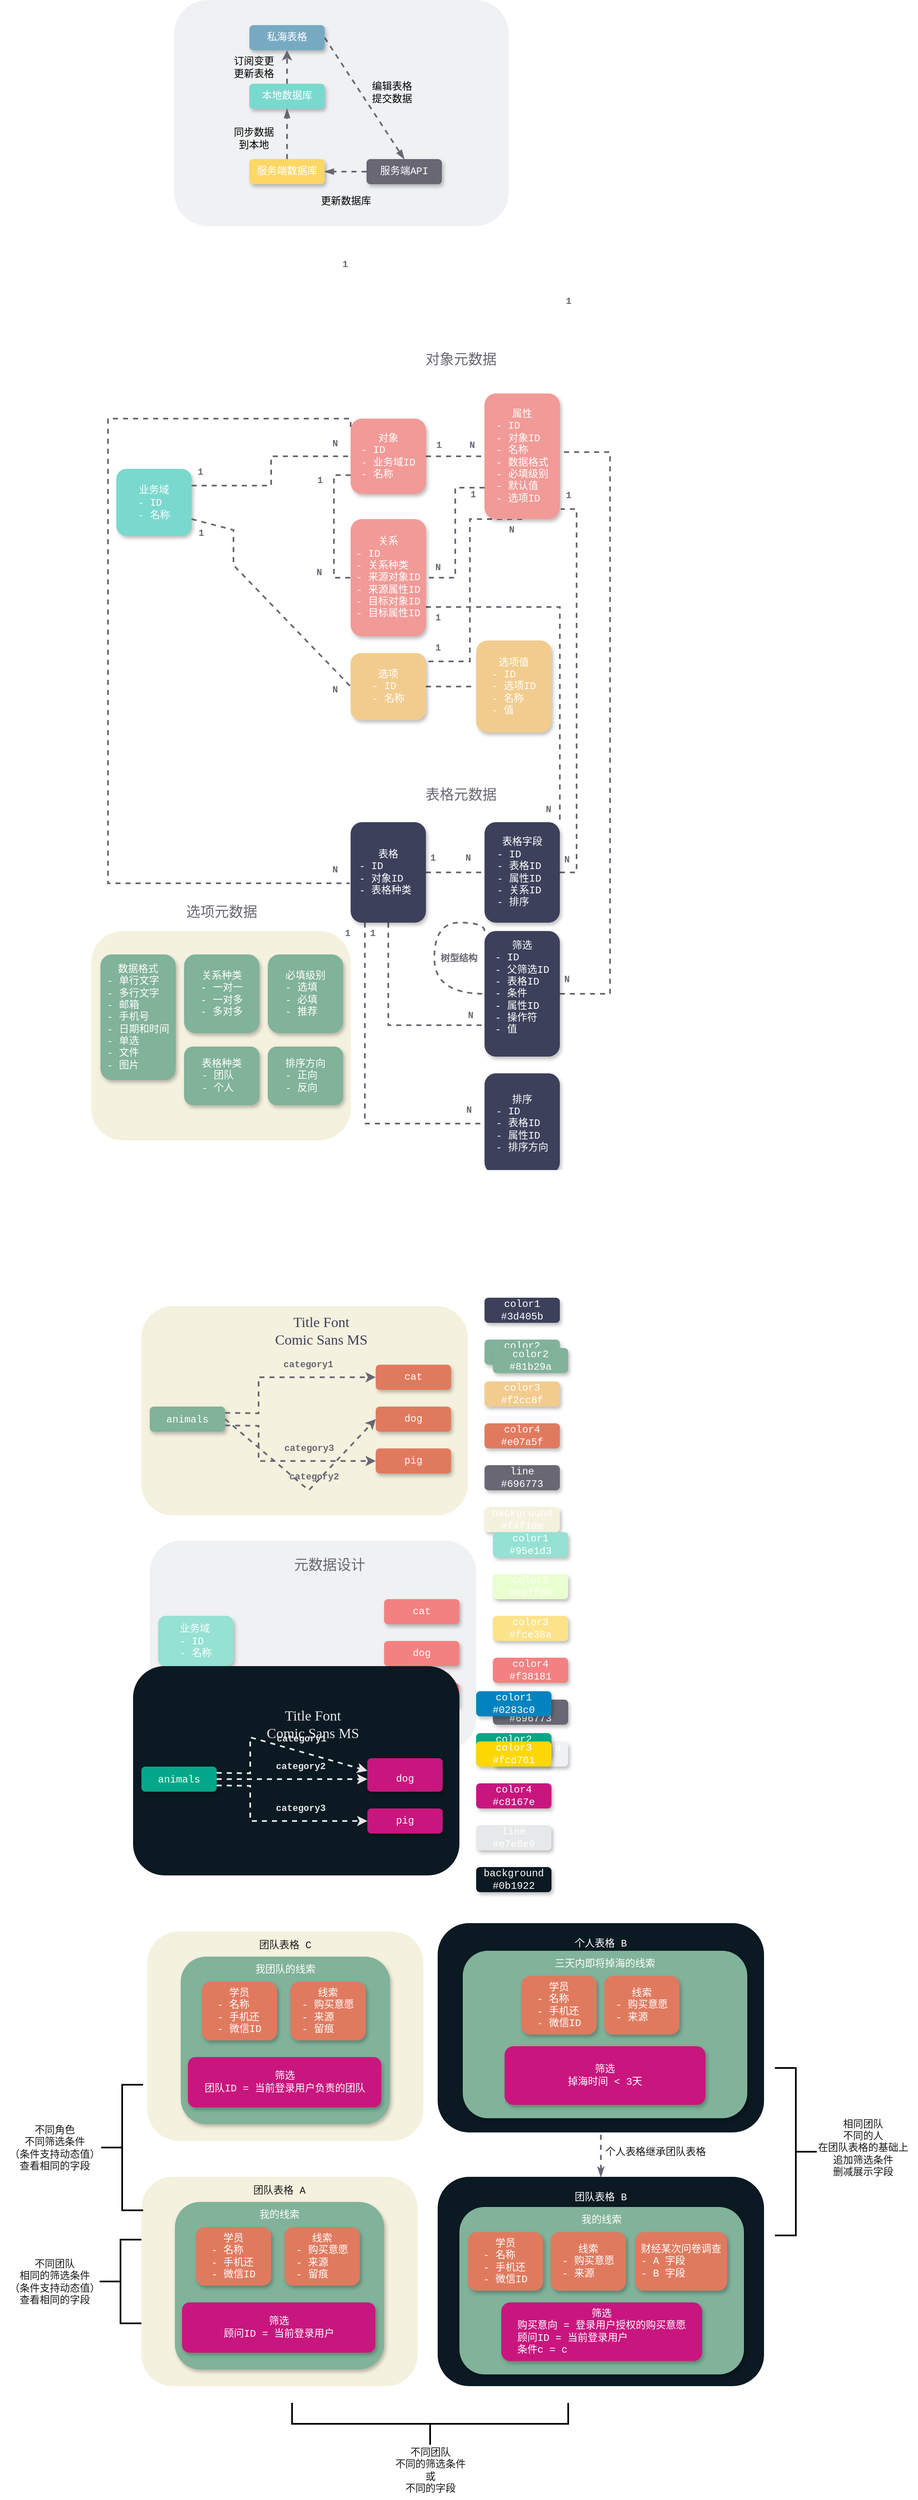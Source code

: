 <mxfile version="20.2.6" type="github">
  <diagram id="q-poOADq89SLV2On1OTE" name="第 1 页">
    <mxGraphModel dx="2053" dy="2330" grid="1" gridSize="10" guides="1" tooltips="1" connect="1" arrows="1" fold="1" page="1" pageScale="1" pageWidth="827" pageHeight="1169" math="0" shadow="0">
      <root>
        <mxCell id="0" />
        <mxCell id="1" parent="0" />
        <mxCell id="L0XpBwEi-y1WDcA01-vK-95" value="个人表格 B&lt;br&gt;&lt;br&gt;&lt;br&gt;&lt;br&gt;&lt;br&gt;&lt;br&gt;&lt;br&gt;&lt;br&gt;&lt;br&gt;&lt;br&gt;&lt;br&gt;&lt;br&gt;&lt;br&gt;&lt;br&gt;&lt;br&gt;" style="rounded=1;whiteSpace=wrap;html=1;fillColor=#0b1922;strokeColor=none;shadow=0;glass=0;comic=0;gradientColor=none;fontFamily=Courier New;fontColor=#FFFFFF;" vertex="1" parent="1">
          <mxGeometry x="424" y="1607" width="390" height="250" as="geometry" />
        </mxCell>
        <mxCell id="L0XpBwEi-y1WDcA01-vK-72" value="&lt;font color=&quot;#1a1a1a&quot;&gt;团队表格 A&lt;br&gt;&lt;br&gt;&lt;br&gt;&lt;br&gt;&lt;br&gt;&lt;br&gt;&lt;br&gt;&lt;br&gt;&lt;br&gt;&lt;br&gt;&lt;br&gt;&lt;br&gt;&lt;br&gt;&lt;br&gt;&lt;br&gt;&lt;br&gt;&lt;/font&gt;" style="rounded=1;whiteSpace=wrap;html=1;strokeColor=none;shadow=0;glass=0;comic=0;gradientColor=none;fontFamily=Courier New;fontColor=#FFFFFF;fillColor=#f4f1de;" vertex="1" parent="1">
          <mxGeometry x="70" y="1910" width="330" height="250" as="geometry" />
        </mxCell>
        <mxCell id="L0XpBwEi-y1WDcA01-vK-101" style="edgeStyle=orthogonalEdgeStyle;rounded=0;orthogonalLoop=1;jettySize=auto;html=1;exitX=0.5;exitY=0;exitDx=0;exitDy=0;entryX=0.5;entryY=1;entryDx=0;entryDy=0;dashed=1;fontColor=#1A1A1A;endArrow=none;endFill=0;strokeColor=#696773;strokeWidth=2;startArrow=classicThin;startFill=1;" edge="1" parent="1" source="L0XpBwEi-y1WDcA01-vK-73" target="L0XpBwEi-y1WDcA01-vK-95">
          <mxGeometry relative="1" as="geometry" />
        </mxCell>
        <mxCell id="L0XpBwEi-y1WDcA01-vK-73" value="团队表格 B&lt;br&gt;&lt;br&gt;&lt;br&gt;&lt;br&gt;&lt;br&gt;&lt;br&gt;&lt;br&gt;&lt;br&gt;&lt;br&gt;&lt;br&gt;&lt;br&gt;&lt;br&gt;&lt;br&gt;&lt;br&gt;&lt;br&gt;" style="rounded=1;whiteSpace=wrap;html=1;fillColor=#0b1922;strokeColor=none;shadow=0;glass=0;comic=0;gradientColor=none;fontFamily=Courier New;fontColor=#FFFFFF;" vertex="1" parent="1">
          <mxGeometry x="424" y="1910" width="390" height="250" as="geometry" />
        </mxCell>
        <mxCell id="LNDC6W70i-blcDO_hwsq-19" value="" style="rounded=1;whiteSpace=wrap;html=1;strokeColor=none;shadow=0;glass=0;comic=0;gradientColor=none;fontFamily=Courier New;fontColor=#FFFFFF;fillColor=#f4f1de;" parent="1" vertex="1">
          <mxGeometry x="70" y="870" width="390" height="250" as="geometry" />
        </mxCell>
        <mxCell id="LNDC6W70i-blcDO_hwsq-20" value="&lt;font color=&quot;#ffffff&quot; face=&quot;Courier New&quot;&gt;animals&lt;/font&gt;" style="rounded=1;whiteSpace=wrap;html=1;strokeColor=none;shadow=1;glass=0;comic=0;gradientColor=none;fillColor=#81b29a;" parent="1" vertex="1">
          <mxGeometry x="80" y="990" width="90" height="30" as="geometry" />
        </mxCell>
        <mxCell id="LNDC6W70i-blcDO_hwsq-21" value="" style="endArrow=classic;html=1;exitX=1;exitY=0.5;exitDx=0;exitDy=0;strokeWidth=2;dashed=1;strokeColor=#696773;entryX=0;entryY=0.5;entryDx=0;entryDy=0;rounded=0;" parent="1" source="LNDC6W70i-blcDO_hwsq-20" target="LNDC6W70i-blcDO_hwsq-24" edge="1">
          <mxGeometry width="50" height="50" relative="1" as="geometry">
            <mxPoint x="220" y="1050" as="sourcePoint" />
            <mxPoint x="250" y="1005" as="targetPoint" />
            <Array as="points">
              <mxPoint x="270" y="1090" />
            </Array>
          </mxGeometry>
        </mxCell>
        <mxCell id="LNDC6W70i-blcDO_hwsq-22" value="&lt;b style=&quot;color: rgb(105 , 103 , 115)&quot;&gt;category2&lt;/b&gt;" style="edgeLabel;html=1;align=center;verticalAlign=middle;resizable=0;points=[];fontFamily=Courier New;fontColor=#FFFFFF;labelBackgroundColor=none;" parent="LNDC6W70i-blcDO_hwsq-21" vertex="1" connectable="0">
          <mxGeometry x="0.031" y="2" relative="1" as="geometry">
            <mxPoint x="7" y="-13" as="offset" />
          </mxGeometry>
        </mxCell>
        <mxCell id="LNDC6W70i-blcDO_hwsq-23" value="cat" style="rounded=1;whiteSpace=wrap;html=1;strokeColor=none;shadow=1;glass=0;comic=0;gradientColor=none;fontFamily=Courier New;fontColor=#FFFFFF;fillColor=#e07a5f;" parent="1" vertex="1">
          <mxGeometry x="350" y="940" width="90" height="30" as="geometry" />
        </mxCell>
        <mxCell id="LNDC6W70i-blcDO_hwsq-24" value="dog" style="rounded=1;whiteSpace=wrap;html=1;strokeColor=none;shadow=1;glass=0;comic=0;gradientColor=none;fontFamily=Courier New;fontColor=#FFFFFF;fillColor=#e07a5f;" parent="1" vertex="1">
          <mxGeometry x="350" y="990" width="90" height="30" as="geometry" />
        </mxCell>
        <mxCell id="LNDC6W70i-blcDO_hwsq-25" value="pig" style="rounded=1;whiteSpace=wrap;html=1;strokeColor=none;shadow=1;glass=0;comic=0;gradientColor=none;fontFamily=Courier New;fontColor=#FFFFFF;fillColor=#e07a5f;" parent="1" vertex="1">
          <mxGeometry x="350" y="1040" width="90" height="30" as="geometry" />
        </mxCell>
        <mxCell id="LNDC6W70i-blcDO_hwsq-26" value="" style="endArrow=classic;html=1;exitX=1;exitY=0.25;exitDx=0;exitDy=0;strokeWidth=2;dashed=1;strokeColor=#696773;entryX=0;entryY=0.5;entryDx=0;entryDy=0;rounded=0;" parent="1" source="LNDC6W70i-blcDO_hwsq-20" target="LNDC6W70i-blcDO_hwsq-23" edge="1">
          <mxGeometry width="50" height="50" relative="1" as="geometry">
            <mxPoint x="220" y="1050" as="sourcePoint" />
            <mxPoint x="250" y="1005" as="targetPoint" />
            <Array as="points">
              <mxPoint x="210" y="998" />
              <mxPoint x="210" y="955" />
            </Array>
          </mxGeometry>
        </mxCell>
        <mxCell id="LNDC6W70i-blcDO_hwsq-27" value="&lt;font color=&quot;#696773&quot;&gt;&lt;b&gt;category1&lt;/b&gt;&lt;/font&gt;" style="edgeLabel;html=1;align=center;verticalAlign=middle;resizable=0;points=[];fontFamily=Courier New;fontColor=#FFFFFF;labelBackgroundColor=none;" parent="LNDC6W70i-blcDO_hwsq-26" vertex="1" connectable="0">
          <mxGeometry x="0.274" y="1" relative="1" as="geometry">
            <mxPoint y="-14" as="offset" />
          </mxGeometry>
        </mxCell>
        <mxCell id="LNDC6W70i-blcDO_hwsq-28" value="" style="endArrow=classic;html=1;exitX=1;exitY=0.75;exitDx=0;exitDy=0;strokeWidth=2;dashed=1;strokeColor=#696773;entryX=0;entryY=0.5;entryDx=0;entryDy=0;rounded=0;" parent="1" source="LNDC6W70i-blcDO_hwsq-20" target="LNDC6W70i-blcDO_hwsq-25" edge="1">
          <mxGeometry width="50" height="50" relative="1" as="geometry">
            <mxPoint x="220" y="1050" as="sourcePoint" />
            <mxPoint x="250" y="1005" as="targetPoint" />
            <Array as="points">
              <mxPoint x="210" y="1013" />
              <mxPoint x="210" y="1055" />
            </Array>
          </mxGeometry>
        </mxCell>
        <mxCell id="LNDC6W70i-blcDO_hwsq-29" value="&lt;b style=&quot;color: rgb(105 , 103 , 115)&quot;&gt;category3&lt;/b&gt;" style="edgeLabel;html=1;align=center;verticalAlign=middle;resizable=0;points=[];fontFamily=Courier New;fontColor=#FFFFFF;labelBackgroundColor=none;" parent="LNDC6W70i-blcDO_hwsq-28" vertex="1" connectable="0">
          <mxGeometry x="0.16" y="3" relative="1" as="geometry">
            <mxPoint x="13" y="-12" as="offset" />
          </mxGeometry>
        </mxCell>
        <mxCell id="LNDC6W70i-blcDO_hwsq-30" value="color1&lt;br&gt;#3d405b" style="rounded=1;whiteSpace=wrap;html=1;strokeColor=none;shadow=1;glass=0;comic=0;gradientColor=none;fontFamily=Courier New;fontColor=#FFFFFF;fillColor=#3d405b;" parent="1" vertex="1">
          <mxGeometry x="480" y="860" width="90" height="30" as="geometry" />
        </mxCell>
        <mxCell id="LNDC6W70i-blcDO_hwsq-31" value="color2&lt;br&gt;#81b29a" style="rounded=1;whiteSpace=wrap;html=1;strokeColor=none;shadow=1;glass=0;comic=0;gradientColor=none;fontFamily=Courier New;fontColor=#FFFFFF;fillColor=#81b29a;" parent="1" vertex="1">
          <mxGeometry x="480" y="910" width="90" height="30" as="geometry" />
        </mxCell>
        <mxCell id="LNDC6W70i-blcDO_hwsq-32" value="color3&lt;br&gt;#f2cc8f" style="rounded=1;whiteSpace=wrap;html=1;strokeColor=none;shadow=1;glass=0;comic=0;gradientColor=none;fontFamily=Courier New;fontColor=#FFFFFF;fillColor=#f2cc8f;" parent="1" vertex="1">
          <mxGeometry x="480" y="960" width="90" height="30" as="geometry" />
        </mxCell>
        <mxCell id="LNDC6W70i-blcDO_hwsq-33" value="line&lt;br&gt;#696773" style="rounded=1;whiteSpace=wrap;html=1;fillColor=#696773;strokeColor=none;shadow=1;glass=0;comic=0;gradientColor=none;fontFamily=Courier New;fontColor=#FFFFFF;" parent="1" vertex="1">
          <mxGeometry x="480" y="1060" width="90" height="30" as="geometry" />
        </mxCell>
        <mxCell id="LNDC6W70i-blcDO_hwsq-34" value="color4&lt;br&gt;#e07a5f" style="rounded=1;whiteSpace=wrap;html=1;strokeColor=none;shadow=1;glass=0;comic=0;gradientColor=none;fontFamily=Courier New;fontColor=#FFFFFF;fillColor=#e07a5f;" parent="1" vertex="1">
          <mxGeometry x="480" y="1010" width="90" height="30" as="geometry" />
        </mxCell>
        <mxCell id="LNDC6W70i-blcDO_hwsq-35" value="background&lt;br&gt;#f4f1de" style="rounded=1;whiteSpace=wrap;html=1;strokeColor=none;shadow=1;glass=0;comic=0;gradientColor=none;fontFamily=Courier New;fontColor=#FFFFFF;fillColor=#f4f1de;" parent="1" vertex="1">
          <mxGeometry x="480" y="1110" width="90" height="30" as="geometry" />
        </mxCell>
        <mxCell id="LNDC6W70i-blcDO_hwsq-36" value="&lt;font face=&quot;Comic Sans MS&quot; style=&quot;font-size: 17px&quot;&gt;&lt;font style=&quot;font-size: 17px&quot;&gt;Title Font&lt;br&gt;Comic Sans MS&lt;/font&gt;&lt;br&gt;&lt;/font&gt;" style="text;html=1;strokeColor=none;fillColor=none;align=center;verticalAlign=middle;whiteSpace=wrap;rounded=0;fontColor=#3d405b;" parent="1" vertex="1">
          <mxGeometry x="210" y="890" width="150" height="20" as="geometry" />
        </mxCell>
        <mxCell id="LNDC6W70i-blcDO_hwsq-37" value="" style="rounded=1;whiteSpace=wrap;html=1;fillColor=#eff1f3;strokeColor=none;shadow=0;glass=0;comic=0;gradientColor=none;fontFamily=Courier New;fontColor=#FFFFFF;" parent="1" vertex="1">
          <mxGeometry x="80" y="1150" width="390" height="250" as="geometry" />
        </mxCell>
        <mxCell id="LNDC6W70i-blcDO_hwsq-38" value="&lt;div style=&quot;text-align: left;&quot;&gt;&lt;span style=&quot;color: rgb(255, 255, 255); font-family: &amp;quot;Courier New&amp;quot;; background-color: initial;&quot;&gt;业务域&lt;/span&gt;&lt;/div&gt;&lt;font face=&quot;Courier New&quot; color=&quot;#ffffff&quot;&gt;&lt;div style=&quot;text-align: left;&quot;&gt;&lt;span style=&quot;background-color: initial;&quot;&gt;- ID&lt;/span&gt;&lt;/div&gt;&lt;div style=&quot;text-align: left;&quot;&gt;&lt;span style=&quot;background-color: initial;&quot;&gt;- 名称&lt;/span&gt;&lt;/div&gt;&lt;/font&gt;" style="rounded=1;whiteSpace=wrap;html=1;strokeColor=none;shadow=1;glass=0;comic=0;gradientColor=none;fillColor=#95E1D3;" parent="1" vertex="1">
          <mxGeometry x="90" y="1240" width="90" height="60" as="geometry" />
        </mxCell>
        <mxCell id="LNDC6W70i-blcDO_hwsq-41" value="cat" style="rounded=1;whiteSpace=wrap;html=1;strokeColor=none;shadow=1;glass=0;comic=0;gradientColor=none;fontFamily=Courier New;fontColor=#FFFFFF;fillColor=#f38181;" parent="1" vertex="1">
          <mxGeometry x="360" y="1220" width="90" height="30" as="geometry" />
        </mxCell>
        <mxCell id="LNDC6W70i-blcDO_hwsq-42" value="dog" style="rounded=1;whiteSpace=wrap;html=1;strokeColor=none;shadow=1;glass=0;comic=0;gradientColor=none;fontFamily=Courier New;fontColor=#FFFFFF;fillColor=#f38181;" parent="1" vertex="1">
          <mxGeometry x="360" y="1270" width="90" height="30" as="geometry" />
        </mxCell>
        <mxCell id="LNDC6W70i-blcDO_hwsq-43" value="pig" style="rounded=1;whiteSpace=wrap;html=1;strokeColor=none;shadow=1;glass=0;comic=0;gradientColor=none;fontFamily=Courier New;fontColor=#FFFFFF;fillColor=#f38181;" parent="1" vertex="1">
          <mxGeometry x="360" y="1320" width="90" height="30" as="geometry" />
        </mxCell>
        <mxCell id="LNDC6W70i-blcDO_hwsq-48" value="color1&lt;br&gt;#95e1d3" style="rounded=1;whiteSpace=wrap;html=1;strokeColor=none;shadow=1;glass=0;comic=0;gradientColor=none;fontFamily=Courier New;fontColor=#FFFFFF;fillColor=#95e1d3;" parent="1" vertex="1">
          <mxGeometry x="490" y="1140" width="90" height="30" as="geometry" />
        </mxCell>
        <mxCell id="LNDC6W70i-blcDO_hwsq-49" value="color2&lt;br&gt;#eaffd0" style="rounded=1;whiteSpace=wrap;html=1;strokeColor=none;shadow=1;glass=0;comic=0;gradientColor=none;fontFamily=Courier New;fontColor=#FFFFFF;fillColor=#eaffd0;" parent="1" vertex="1">
          <mxGeometry x="490" y="1190" width="90" height="30" as="geometry" />
        </mxCell>
        <mxCell id="LNDC6W70i-blcDO_hwsq-50" value="color3&lt;br&gt;#fce38a" style="rounded=1;whiteSpace=wrap;html=1;strokeColor=none;shadow=1;glass=0;comic=0;gradientColor=none;fontFamily=Courier New;fontColor=#FFFFFF;fillColor=#fce38a;" parent="1" vertex="1">
          <mxGeometry x="490" y="1240" width="90" height="30" as="geometry" />
        </mxCell>
        <mxCell id="LNDC6W70i-blcDO_hwsq-51" value="line&lt;br&gt;#696773" style="rounded=1;whiteSpace=wrap;html=1;fillColor=#696773;strokeColor=none;shadow=1;glass=0;comic=0;gradientColor=none;fontFamily=Courier New;fontColor=#FFFFFF;" parent="1" vertex="1">
          <mxGeometry x="490" y="1340" width="90" height="30" as="geometry" />
        </mxCell>
        <mxCell id="LNDC6W70i-blcDO_hwsq-52" value="color4&lt;br&gt;#f38181" style="rounded=1;whiteSpace=wrap;html=1;strokeColor=none;shadow=1;glass=0;comic=0;gradientColor=none;fontFamily=Courier New;fontColor=#FFFFFF;fillColor=#f38181;" parent="1" vertex="1">
          <mxGeometry x="490" y="1290" width="90" height="30" as="geometry" />
        </mxCell>
        <mxCell id="LNDC6W70i-blcDO_hwsq-53" value="background&lt;br&gt;#EFF1F3" style="rounded=1;whiteSpace=wrap;html=1;fillColor=#eff1f3;strokeColor=none;shadow=1;glass=0;comic=0;gradientColor=none;fontFamily=Courier New;fontColor=#FFFFFF;" parent="1" vertex="1">
          <mxGeometry x="490" y="1390" width="90" height="30" as="geometry" />
        </mxCell>
        <mxCell id="LNDC6W70i-blcDO_hwsq-54" value="&lt;font face=&quot;Comic Sans MS&quot; style=&quot;font-size: 17px&quot;&gt;&lt;font color=&quot;#696773&quot;&gt;元数据设计&lt;/font&gt;&lt;br&gt;&lt;/font&gt;" style="text;html=1;strokeColor=none;fillColor=none;align=center;verticalAlign=middle;whiteSpace=wrap;rounded=0;" parent="1" vertex="1">
          <mxGeometry x="220" y="1170" width="150" height="20" as="geometry" />
        </mxCell>
        <mxCell id="LNDC6W70i-blcDO_hwsq-55" value="" style="rounded=1;whiteSpace=wrap;html=1;fillColor=#0b1922;strokeColor=none;shadow=0;glass=0;comic=0;gradientColor=none;fontFamily=Courier New;fontColor=#FFFFFF;" parent="1" vertex="1">
          <mxGeometry x="60" y="1300" width="390" height="250" as="geometry" />
        </mxCell>
        <mxCell id="LNDC6W70i-blcDO_hwsq-56" value="&lt;font color=&quot;#ffffff&quot; face=&quot;Courier New&quot;&gt;animals&lt;/font&gt;" style="rounded=1;whiteSpace=wrap;html=1;strokeColor=none;shadow=1;glass=0;comic=0;gradientColor=none;fillColor=#04a789;" parent="1" vertex="1">
          <mxGeometry x="70" y="1420" width="90" height="30" as="geometry" />
        </mxCell>
        <mxCell id="LNDC6W70i-blcDO_hwsq-57" value="" style="endArrow=classic;html=1;exitX=1;exitY=0.5;exitDx=0;exitDy=0;strokeWidth=2;dashed=1;strokeColor=#e7e8e9;entryX=0;entryY=0.5;entryDx=0;entryDy=0;rounded=0;" parent="1" source="LNDC6W70i-blcDO_hwsq-56" target="LNDC6W70i-blcDO_hwsq-60" edge="1">
          <mxGeometry width="50" height="50" relative="1" as="geometry">
            <mxPoint x="210" y="1480" as="sourcePoint" />
            <mxPoint x="240" y="1435" as="targetPoint" />
          </mxGeometry>
        </mxCell>
        <mxCell id="LNDC6W70i-blcDO_hwsq-58" value="&lt;b style=&quot;&quot;&gt;category2&lt;/b&gt;" style="edgeLabel;html=1;align=center;verticalAlign=middle;resizable=0;points=[];fontFamily=Courier New;fontColor=#e7e8e9;labelBackgroundColor=none;" parent="LNDC6W70i-blcDO_hwsq-57" vertex="1" connectable="0">
          <mxGeometry x="0.031" y="2" relative="1" as="geometry">
            <mxPoint x="7" y="-13" as="offset" />
          </mxGeometry>
        </mxCell>
        <mxCell id="LNDC6W70i-blcDO_hwsq-59" value="cat" style="rounded=1;whiteSpace=wrap;html=1;strokeColor=none;shadow=1;glass=0;comic=0;gradientColor=none;fontFamily=Courier New;fontColor=#FFFFFF;fillColor=#c8167e;" parent="1" vertex="1">
          <mxGeometry x="340" y="1410" width="90" height="30" as="geometry" />
        </mxCell>
        <mxCell id="LNDC6W70i-blcDO_hwsq-60" value="dog" style="rounded=1;whiteSpace=wrap;html=1;strokeColor=none;shadow=1;glass=0;comic=0;gradientColor=none;fontFamily=Courier New;fontColor=#FFFFFF;fillColor=#c8167e;" parent="1" vertex="1">
          <mxGeometry x="340" y="1420" width="90" height="30" as="geometry" />
        </mxCell>
        <mxCell id="LNDC6W70i-blcDO_hwsq-61" value="pig" style="rounded=1;whiteSpace=wrap;html=1;strokeColor=none;shadow=1;glass=0;comic=0;gradientColor=none;fontFamily=Courier New;fontColor=#FFFFFF;fillColor=#c8167e;" parent="1" vertex="1">
          <mxGeometry x="340" y="1470" width="90" height="30" as="geometry" />
        </mxCell>
        <mxCell id="LNDC6W70i-blcDO_hwsq-62" value="" style="endArrow=classic;html=1;exitX=1;exitY=0.25;exitDx=0;exitDy=0;strokeWidth=2;dashed=1;strokeColor=#e7e8e9;entryX=0;entryY=0.5;entryDx=0;entryDy=0;rounded=0;" parent="1" source="LNDC6W70i-blcDO_hwsq-56" target="LNDC6W70i-blcDO_hwsq-59" edge="1">
          <mxGeometry width="50" height="50" relative="1" as="geometry">
            <mxPoint x="210" y="1480" as="sourcePoint" />
            <mxPoint x="240" y="1435" as="targetPoint" />
            <Array as="points">
              <mxPoint x="200" y="1428" />
              <mxPoint x="200" y="1385" />
            </Array>
          </mxGeometry>
        </mxCell>
        <mxCell id="LNDC6W70i-blcDO_hwsq-63" value="&lt;font&gt;&lt;b&gt;category1&lt;/b&gt;&lt;/font&gt;" style="edgeLabel;html=1;align=center;verticalAlign=middle;resizable=0;points=[];fontFamily=Courier New;fontColor=#e7e8e9;labelBackgroundColor=none;" parent="LNDC6W70i-blcDO_hwsq-62" vertex="1" connectable="0">
          <mxGeometry x="0.274" y="1" relative="1" as="geometry">
            <mxPoint y="-14" as="offset" />
          </mxGeometry>
        </mxCell>
        <mxCell id="LNDC6W70i-blcDO_hwsq-64" value="" style="endArrow=classic;html=1;exitX=1;exitY=0.75;exitDx=0;exitDy=0;strokeWidth=2;dashed=1;strokeColor=#e7e8e9;entryX=0;entryY=0.5;entryDx=0;entryDy=0;rounded=0;" parent="1" source="LNDC6W70i-blcDO_hwsq-56" target="LNDC6W70i-blcDO_hwsq-61" edge="1">
          <mxGeometry width="50" height="50" relative="1" as="geometry">
            <mxPoint x="210" y="1480" as="sourcePoint" />
            <mxPoint x="240" y="1435" as="targetPoint" />
            <Array as="points">
              <mxPoint x="200" y="1443" />
              <mxPoint x="200" y="1485" />
            </Array>
          </mxGeometry>
        </mxCell>
        <mxCell id="LNDC6W70i-blcDO_hwsq-65" value="&lt;b style=&quot;&quot;&gt;category3&lt;/b&gt;" style="edgeLabel;html=1;align=center;verticalAlign=middle;resizable=0;points=[];fontFamily=Courier New;fontColor=#e7e8e9;labelBackgroundColor=none;" parent="LNDC6W70i-blcDO_hwsq-64" vertex="1" connectable="0">
          <mxGeometry x="0.16" y="3" relative="1" as="geometry">
            <mxPoint x="13" y="-12" as="offset" />
          </mxGeometry>
        </mxCell>
        <mxCell id="LNDC6W70i-blcDO_hwsq-66" value="color1&lt;br&gt;#0283c0" style="rounded=1;whiteSpace=wrap;html=1;strokeColor=none;shadow=1;glass=0;comic=0;gradientColor=none;fontFamily=Courier New;fontColor=#FFFFFF;fillColor=#0283c0;" parent="1" vertex="1">
          <mxGeometry x="470" y="1330" width="90" height="30" as="geometry" />
        </mxCell>
        <mxCell id="LNDC6W70i-blcDO_hwsq-67" value="color2&lt;br&gt;#04a789" style="rounded=1;whiteSpace=wrap;html=1;strokeColor=none;shadow=1;glass=0;comic=0;gradientColor=none;fontFamily=Courier New;fontColor=#FFFFFF;fillColor=#04a789;" parent="1" vertex="1">
          <mxGeometry x="470" y="1380" width="90" height="30" as="geometry" />
        </mxCell>
        <mxCell id="LNDC6W70i-blcDO_hwsq-68" value="color3&lt;br&gt;#fcd701" style="rounded=1;whiteSpace=wrap;html=1;strokeColor=none;shadow=1;glass=0;comic=0;gradientColor=none;fontFamily=Courier New;fontColor=#FFFFFF;fillColor=#fcd701;" parent="1" vertex="1">
          <mxGeometry x="470" y="1390" width="90" height="30" as="geometry" />
        </mxCell>
        <mxCell id="LNDC6W70i-blcDO_hwsq-69" value="line&lt;br&gt;#e7e8e9" style="rounded=1;whiteSpace=wrap;html=1;fillColor=#e7e8e9;strokeColor=none;shadow=1;glass=0;comic=0;gradientColor=none;fontFamily=Courier New;fontColor=#FFFFFF;" parent="1" vertex="1">
          <mxGeometry x="470" y="1490" width="90" height="30" as="geometry" />
        </mxCell>
        <mxCell id="LNDC6W70i-blcDO_hwsq-70" value="color4&lt;br&gt;#c8167e" style="rounded=1;whiteSpace=wrap;html=1;strokeColor=none;shadow=1;glass=0;comic=0;gradientColor=none;fontFamily=Courier New;fontColor=#FFFFFF;fillColor=#c8167e;" parent="1" vertex="1">
          <mxGeometry x="470" y="1440" width="90" height="30" as="geometry" />
        </mxCell>
        <mxCell id="LNDC6W70i-blcDO_hwsq-71" value="background&lt;br&gt;#0b1922" style="rounded=1;whiteSpace=wrap;html=1;fillColor=#0b1922;strokeColor=none;shadow=1;glass=0;comic=0;gradientColor=none;fontFamily=Courier New;fontColor=#FFFFFF;" parent="1" vertex="1">
          <mxGeometry x="470" y="1540" width="90" height="30" as="geometry" />
        </mxCell>
        <mxCell id="LNDC6W70i-blcDO_hwsq-72" value="&lt;font face=&quot;Comic Sans MS&quot; style=&quot;font-size: 17px&quot;&gt;&lt;font style=&quot;font-size: 17px&quot;&gt;Title Font&lt;br&gt;Comic Sans MS&lt;/font&gt;&lt;br&gt;&lt;/font&gt;" style="text;html=1;strokeColor=none;fillColor=none;align=center;verticalAlign=middle;whiteSpace=wrap;rounded=0;fontColor=#e7e8e9;" parent="1" vertex="1">
          <mxGeometry x="200" y="1360" width="150" height="20" as="geometry" />
        </mxCell>
        <mxCell id="LNDC6W70i-blcDO_hwsq-145" value="" style="rounded=1;whiteSpace=wrap;html=1;fillColor=#eff1f3;strokeColor=none;shadow=0;glass=0;comic=0;gradientColor=none;fontFamily=Courier New;fontColor=#FFFFFF;" parent="1" vertex="1">
          <mxGeometry x="109" y="-690" width="400" height="270" as="geometry" />
        </mxCell>
        <mxCell id="LNDC6W70i-blcDO_hwsq-150" style="edgeStyle=none;rounded=0;orthogonalLoop=1;jettySize=auto;html=1;exitX=1;exitY=0.5;exitDx=0;exitDy=0;entryX=0.5;entryY=0;entryDx=0;entryDy=0;dashed=1;endArrow=blockThin;endFill=1;endSize=6;strokeColor=#696773;strokeWidth=2;" parent="1" source="LNDC6W70i-blcDO_hwsq-12" target="LNDC6W70i-blcDO_hwsq-15" edge="1">
          <mxGeometry relative="1" as="geometry" />
        </mxCell>
        <mxCell id="LNDC6W70i-blcDO_hwsq-12" value="私海表格" style="rounded=1;whiteSpace=wrap;html=1;fillColor=#77aac2;strokeColor=none;shadow=1;glass=0;comic=0;gradientColor=none;fontFamily=Courier New;fontColor=#FFFFFF;" parent="1" vertex="1">
          <mxGeometry x="199" y="-660" width="90" height="30" as="geometry" />
        </mxCell>
        <mxCell id="LNDC6W70i-blcDO_hwsq-2" value="&lt;div style=&quot;&quot;&gt;&lt;span style=&quot;color: rgb(255, 255, 255); font-family: &amp;quot;Courier New&amp;quot;; background-color: initial;&quot;&gt;业务域&lt;/span&gt;&lt;/div&gt;&lt;div style=&quot;text-align: left;&quot;&gt;&lt;span style=&quot;background-color: initial; color: rgb(255, 255, 255); font-family: &amp;quot;Courier New&amp;quot;;&quot;&gt;- ID&lt;/span&gt;&lt;/div&gt;&lt;font face=&quot;Courier New&quot; color=&quot;#ffffff&quot;&gt;&lt;div style=&quot;text-align: left;&quot;&gt;&lt;span style=&quot;background-color: initial;&quot;&gt;- 名称&lt;/span&gt;&lt;/div&gt;&lt;/font&gt;" style="rounded=1;whiteSpace=wrap;html=1;fillColor=#79d9ce;strokeColor=none;shadow=1;glass=0;comic=0;gradientColor=none;align=center;" parent="1" vertex="1">
          <mxGeometry x="40" y="-130" width="90" height="80" as="geometry" />
        </mxCell>
        <mxCell id="L0XpBwEi-y1WDcA01-vK-3" value="" style="edgeStyle=orthogonalEdgeStyle;rounded=0;orthogonalLoop=1;jettySize=auto;html=1;strokeWidth=2;strokeColor=#696773;dashed=1;endArrow=none;endFill=0;" edge="1" parent="1" source="LNDC6W70i-blcDO_hwsq-5" target="L0XpBwEi-y1WDcA01-vK-2">
          <mxGeometry relative="1" as="geometry" />
        </mxCell>
        <mxCell id="L0XpBwEi-y1WDcA01-vK-9" style="edgeStyle=orthogonalEdgeStyle;rounded=0;orthogonalLoop=1;jettySize=auto;html=1;exitX=0;exitY=0.75;exitDx=0;exitDy=0;entryX=0;entryY=0.5;entryDx=0;entryDy=0;dashed=1;strokeColor=#696773;strokeWidth=2;endArrow=none;endFill=0;" edge="1" parent="1" source="LNDC6W70i-blcDO_hwsq-5" target="L0XpBwEi-y1WDcA01-vK-5">
          <mxGeometry relative="1" as="geometry" />
        </mxCell>
        <mxCell id="L0XpBwEi-y1WDcA01-vK-54" style="edgeStyle=orthogonalEdgeStyle;rounded=0;orthogonalLoop=1;jettySize=auto;html=1;entryX=-0.011;entryY=0.608;entryDx=0;entryDy=0;entryPerimeter=0;dashed=1;endArrow=none;endFill=0;strokeColor=#696773;strokeWidth=2;exitX=0;exitY=0.111;exitDx=0;exitDy=0;exitPerimeter=0;" edge="1" parent="1" source="LNDC6W70i-blcDO_hwsq-5" target="L0XpBwEi-y1WDcA01-vK-28">
          <mxGeometry relative="1" as="geometry">
            <mxPoint x="319" y="-160" as="sourcePoint" />
            <Array as="points">
              <mxPoint x="320" y="-190" />
              <mxPoint x="30" y="-190" />
              <mxPoint x="30" y="365" />
            </Array>
          </mxGeometry>
        </mxCell>
        <mxCell id="LNDC6W70i-blcDO_hwsq-5" value="对象&lt;br&gt;&lt;div style=&quot;text-align: left;&quot;&gt;&lt;span style=&quot;background-color: initial;&quot;&gt;- ID&lt;/span&gt;&lt;/div&gt;&lt;div style=&quot;text-align: left;&quot;&gt;- 业务域ID&lt;/div&gt;&lt;div style=&quot;text-align: left;&quot;&gt;&lt;span style=&quot;background-color: initial;&quot;&gt;- 名称&lt;/span&gt;&lt;/div&gt;" style="rounded=1;whiteSpace=wrap;html=1;fillColor=#f19a97;strokeColor=none;shadow=1;glass=0;comic=0;gradientColor=none;fontFamily=Courier New;fontColor=#FFFFFF;align=center;" parent="1" vertex="1">
          <mxGeometry x="320" y="-190" width="90" height="90" as="geometry" />
        </mxCell>
        <mxCell id="LNDC6W70i-blcDO_hwsq-8" value="" style="endArrow=none;html=1;exitX=1;exitY=0.25;exitDx=0;exitDy=0;strokeWidth=2;dashed=1;strokeColor=#696773;entryX=0;entryY=0.5;entryDx=0;entryDy=0;rounded=0;edgeStyle=orthogonalEdgeStyle;endFill=0;" parent="1" source="LNDC6W70i-blcDO_hwsq-2" target="LNDC6W70i-blcDO_hwsq-5" edge="1">
          <mxGeometry width="50" height="50" relative="1" as="geometry">
            <mxPoint x="190" y="-20" as="sourcePoint" />
            <mxPoint x="220" y="-65" as="targetPoint" />
          </mxGeometry>
        </mxCell>
        <mxCell id="LNDC6W70i-blcDO_hwsq-9" value="&lt;font color=&quot;#696773&quot;&gt;&lt;b&gt;N&lt;/b&gt;&lt;/font&gt;" style="edgeLabel;html=1;align=center;verticalAlign=middle;resizable=0;points=[];fontFamily=Courier New;fontColor=#FFFFFF;labelBackgroundColor=none;" parent="LNDC6W70i-blcDO_hwsq-8" vertex="1" connectable="0">
          <mxGeometry x="0.274" y="1" relative="1" as="geometry">
            <mxPoint x="62" y="-14" as="offset" />
          </mxGeometry>
        </mxCell>
        <mxCell id="LNDC6W70i-blcDO_hwsq-10" value="" style="endArrow=none;html=1;exitX=1;exitY=0.75;exitDx=0;exitDy=0;strokeWidth=2;dashed=1;strokeColor=#696773;entryX=0;entryY=0.5;entryDx=0;entryDy=0;rounded=0;endFill=0;" parent="1" source="LNDC6W70i-blcDO_hwsq-2" target="L0XpBwEi-y1WDcA01-vK-19" edge="1">
          <mxGeometry width="50" height="50" relative="1" as="geometry">
            <mxPoint x="190" y="-20" as="sourcePoint" />
            <mxPoint x="310" y="125" as="targetPoint" />
            <Array as="points">
              <mxPoint x="180" y="-57" />
              <mxPoint x="180" y="-15" />
            </Array>
          </mxGeometry>
        </mxCell>
        <mxCell id="LNDC6W70i-blcDO_hwsq-146" style="edgeStyle=orthogonalEdgeStyle;rounded=0;orthogonalLoop=1;jettySize=auto;html=1;exitX=0.5;exitY=0;exitDx=0;exitDy=0;entryX=0.5;entryY=1;entryDx=0;entryDy=0;strokeColor=#696773;strokeWidth=2;dashed=1;" parent="1" source="LNDC6W70i-blcDO_hwsq-13" target="LNDC6W70i-blcDO_hwsq-12" edge="1">
          <mxGeometry relative="1" as="geometry" />
        </mxCell>
        <mxCell id="LNDC6W70i-blcDO_hwsq-13" value="本地数据库" style="rounded=1;whiteSpace=wrap;html=1;fillColor=#79d9ce;strokeColor=none;shadow=1;glass=0;comic=0;gradientColor=none;fontFamily=Courier New;fontColor=#FFFFFF;" parent="1" vertex="1">
          <mxGeometry x="199" y="-590" width="90" height="30" as="geometry" />
        </mxCell>
        <mxCell id="LNDC6W70i-blcDO_hwsq-151" style="edgeStyle=none;rounded=0;orthogonalLoop=1;jettySize=auto;html=1;exitX=0;exitY=0.5;exitDx=0;exitDy=0;dashed=1;endArrow=blockThin;endFill=1;endSize=6;strokeColor=#696773;strokeWidth=2;" parent="1" source="LNDC6W70i-blcDO_hwsq-15" target="LNDC6W70i-blcDO_hwsq-149" edge="1">
          <mxGeometry relative="1" as="geometry" />
        </mxCell>
        <mxCell id="LNDC6W70i-blcDO_hwsq-15" value="服务端API" style="rounded=1;whiteSpace=wrap;html=1;fillColor=#696773;strokeColor=none;shadow=1;glass=0;comic=0;gradientColor=none;fontFamily=Courier New;fontColor=#FFFFFF;" parent="1" vertex="1">
          <mxGeometry x="339" y="-500" width="90" height="30" as="geometry" />
        </mxCell>
        <mxCell id="LNDC6W70i-blcDO_hwsq-18" value="&lt;font face=&quot;Comic Sans MS&quot; style=&quot;font-size: 17px&quot;&gt;&lt;font color=&quot;#696773&quot;&gt;对象元数据&lt;/font&gt;&lt;br&gt;&lt;/font&gt;" style="text;html=1;strokeColor=none;fillColor=none;align=center;verticalAlign=middle;whiteSpace=wrap;rounded=0;" parent="1" vertex="1">
          <mxGeometry x="377" y="-270" width="150" height="20" as="geometry" />
        </mxCell>
        <mxCell id="LNDC6W70i-blcDO_hwsq-152" style="edgeStyle=none;rounded=0;orthogonalLoop=1;jettySize=auto;html=1;exitX=0.5;exitY=0;exitDx=0;exitDy=0;entryX=0.5;entryY=1;entryDx=0;entryDy=0;dashed=1;endArrow=blockThin;endFill=1;endSize=6;strokeColor=#696773;strokeWidth=2;" parent="1" source="LNDC6W70i-blcDO_hwsq-149" target="LNDC6W70i-blcDO_hwsq-13" edge="1">
          <mxGeometry relative="1" as="geometry" />
        </mxCell>
        <mxCell id="LNDC6W70i-blcDO_hwsq-149" value="服务端数据库" style="rounded=1;whiteSpace=wrap;html=1;fillColor=#fcd765;strokeColor=none;shadow=1;glass=0;comic=0;gradientColor=none;fontFamily=Courier New;fontColor=#FFFFFF;" parent="1" vertex="1">
          <mxGeometry x="199" y="-500" width="90" height="30" as="geometry" />
        </mxCell>
        <mxCell id="LNDC6W70i-blcDO_hwsq-153" value="编辑表格&lt;br&gt;提交数据" style="text;html=1;resizable=0;autosize=1;align=center;verticalAlign=middle;points=[];fillColor=none;strokeColor=none;rounded=0;" parent="1" vertex="1">
          <mxGeometry x="334" y="-600" width="70" height="40" as="geometry" />
        </mxCell>
        <mxCell id="LNDC6W70i-blcDO_hwsq-154" value="同步数据&lt;br&gt;到本地" style="text;html=1;resizable=0;autosize=1;align=center;verticalAlign=middle;points=[];fillColor=none;strokeColor=none;rounded=0;" parent="1" vertex="1">
          <mxGeometry x="169" y="-545" width="70" height="40" as="geometry" />
        </mxCell>
        <mxCell id="LNDC6W70i-blcDO_hwsq-155" value="订阅变更&lt;br&gt;更新表格" style="text;html=1;resizable=0;autosize=1;align=center;verticalAlign=middle;points=[];fillColor=none;strokeColor=none;rounded=0;" parent="1" vertex="1">
          <mxGeometry x="169" y="-630" width="70" height="40" as="geometry" />
        </mxCell>
        <mxCell id="LNDC6W70i-blcDO_hwsq-156" value="更新数据库" style="text;html=1;resizable=0;autosize=1;align=center;verticalAlign=middle;points=[];fillColor=none;strokeColor=none;rounded=0;" parent="1" vertex="1">
          <mxGeometry x="274" y="-465" width="80" height="30" as="geometry" />
        </mxCell>
        <mxCell id="L0XpBwEi-y1WDcA01-vK-10" style="edgeStyle=orthogonalEdgeStyle;rounded=0;orthogonalLoop=1;jettySize=auto;html=1;exitX=0;exitY=0.75;exitDx=0;exitDy=0;entryX=1;entryY=0.5;entryDx=0;entryDy=0;dashed=1;strokeColor=#696773;strokeWidth=2;endArrow=none;endFill=0;" edge="1" parent="1" source="L0XpBwEi-y1WDcA01-vK-2" target="L0XpBwEi-y1WDcA01-vK-5">
          <mxGeometry relative="1" as="geometry" />
        </mxCell>
        <mxCell id="L0XpBwEi-y1WDcA01-vK-22" style="edgeStyle=elbowEdgeStyle;rounded=0;orthogonalLoop=1;jettySize=auto;html=1;exitX=0.5;exitY=1;exitDx=0;exitDy=0;entryX=0.889;entryY=0.125;entryDx=0;entryDy=0;entryPerimeter=0;dashed=1;endArrow=none;endFill=0;strokeColor=#696773;strokeWidth=2;elbow=horizontal;" edge="1" parent="1" source="L0XpBwEi-y1WDcA01-vK-2" target="L0XpBwEi-y1WDcA01-vK-19">
          <mxGeometry relative="1" as="geometry" />
        </mxCell>
        <mxCell id="L0XpBwEi-y1WDcA01-vK-2" value="属性&lt;br&gt;&lt;div style=&quot;text-align: left;&quot;&gt;&lt;span style=&quot;background-color: initial;&quot;&gt;- ID&lt;/span&gt;&lt;/div&gt;&lt;div style=&quot;text-align: left;&quot;&gt;- 对象ID&lt;/div&gt;&lt;div style=&quot;text-align: left;&quot;&gt;&lt;span style=&quot;background-color: initial;&quot;&gt;- 名称&lt;/span&gt;&lt;/div&gt;&lt;div style=&quot;text-align: left;&quot;&gt;&lt;span style=&quot;background-color: initial;&quot;&gt;- 数据格式&lt;/span&gt;&lt;/div&gt;&lt;div style=&quot;text-align: left;&quot;&gt;&lt;span style=&quot;background-color: initial;&quot;&gt;- 必填级别&lt;/span&gt;&lt;/div&gt;&lt;div style=&quot;text-align: left;&quot;&gt;&lt;span style=&quot;background-color: initial;&quot;&gt;- 默认值&lt;/span&gt;&lt;/div&gt;&lt;div style=&quot;text-align: left;&quot;&gt;&lt;span style=&quot;background-color: initial;&quot;&gt;- 选项ID&lt;/span&gt;&lt;/div&gt;" style="rounded=1;whiteSpace=wrap;html=1;fillColor=#f19a97;strokeColor=none;shadow=1;glass=0;comic=0;gradientColor=none;fontFamily=Courier New;fontColor=#FFFFFF;align=center;" vertex="1" parent="1">
          <mxGeometry x="480" y="-220" width="90" height="150" as="geometry" />
        </mxCell>
        <mxCell id="L0XpBwEi-y1WDcA01-vK-4" value="&lt;font color=&quot;#696773&quot;&gt;&lt;b&gt;1&amp;nbsp; &amp;nbsp; &amp;nbsp;N&lt;/b&gt;&lt;/font&gt;" style="edgeLabel;html=1;align=center;verticalAlign=middle;resizable=0;points=[];fontFamily=Courier New;fontColor=#FFFFFF;labelBackgroundColor=none;" vertex="1" connectable="0" parent="1">
          <mxGeometry x="249" y="-150" as="geometry">
            <mxPoint x="196" y="-8" as="offset" />
          </mxGeometry>
        </mxCell>
        <mxCell id="L0XpBwEi-y1WDcA01-vK-59" style="edgeStyle=orthogonalEdgeStyle;rounded=0;orthogonalLoop=1;jettySize=auto;html=1;exitX=1;exitY=0.75;exitDx=0;exitDy=0;entryX=1;entryY=0;entryDx=0;entryDy=0;dashed=1;endArrow=none;endFill=0;strokeColor=#696773;strokeWidth=2;" edge="1" parent="1" source="L0XpBwEi-y1WDcA01-vK-5" target="L0XpBwEi-y1WDcA01-vK-29">
          <mxGeometry relative="1" as="geometry">
            <Array as="points">
              <mxPoint x="570" y="35" />
            </Array>
          </mxGeometry>
        </mxCell>
        <mxCell id="L0XpBwEi-y1WDcA01-vK-5" value="关系&lt;br&gt;&lt;div style=&quot;text-align: left;&quot;&gt;&lt;span style=&quot;background-color: initial;&quot;&gt;- ID&lt;/span&gt;&lt;/div&gt;&lt;div style=&quot;text-align: left;&quot;&gt;- 关系种类&lt;/div&gt;&lt;div style=&quot;text-align: left;&quot;&gt;- 来源对象ID&lt;/div&gt;&lt;div style=&quot;text-align: left;&quot;&gt;&lt;span style=&quot;background-color: initial;&quot;&gt;- 来源属性ID&lt;/span&gt;&lt;/div&gt;&lt;div style=&quot;text-align: left;&quot;&gt;&lt;span style=&quot;background-color: initial;&quot;&gt;- 目标对象ID&lt;/span&gt;&lt;/div&gt;&lt;div style=&quot;text-align: left;&quot;&gt;&lt;span style=&quot;background-color: initial;&quot;&gt;- 目标属性ID&lt;/span&gt;&lt;/div&gt;" style="rounded=1;whiteSpace=wrap;html=1;fillColor=#f19a97;strokeColor=none;shadow=1;glass=0;comic=0;gradientColor=none;fontFamily=Courier New;fontColor=#FFFFFF;align=center;" vertex="1" parent="1">
          <mxGeometry x="320" y="-70" width="90" height="140" as="geometry" />
        </mxCell>
        <mxCell id="L0XpBwEi-y1WDcA01-vK-11" value="&lt;font color=&quot;#696773&quot;&gt;&lt;b&gt;1&lt;/b&gt;&lt;/font&gt;" style="edgeLabel;html=1;align=center;verticalAlign=middle;resizable=0;points=[];fontFamily=Courier New;fontColor=#FFFFFF;labelBackgroundColor=none;" vertex="1" connectable="0" parent="1">
          <mxGeometry x="440" y="-159" as="geometry">
            <mxPoint x="26" y="60" as="offset" />
          </mxGeometry>
        </mxCell>
        <mxCell id="L0XpBwEi-y1WDcA01-vK-12" value="&lt;font color=&quot;#696773&quot;&gt;&lt;b&gt;1&lt;/b&gt;&lt;/font&gt;" style="edgeLabel;html=1;align=center;verticalAlign=middle;resizable=0;points=[];fontFamily=Courier New;fontColor=#FFFFFF;labelBackgroundColor=none;" vertex="1" connectable="0" parent="1">
          <mxGeometry x="234" y="-159" as="geometry">
            <mxPoint x="-94" y="33" as="offset" />
          </mxGeometry>
        </mxCell>
        <mxCell id="L0XpBwEi-y1WDcA01-vK-13" value="&lt;font color=&quot;#696773&quot;&gt;&lt;b&gt;1&lt;/b&gt;&lt;/font&gt;" style="edgeLabel;html=1;align=center;verticalAlign=middle;resizable=0;points=[];fontFamily=Courier New;fontColor=#FFFFFF;labelBackgroundColor=none;" vertex="1" connectable="0" parent="1">
          <mxGeometry x="377" y="-149" as="geometry">
            <mxPoint x="-94" y="33" as="offset" />
          </mxGeometry>
        </mxCell>
        <mxCell id="L0XpBwEi-y1WDcA01-vK-14" value="&lt;font color=&quot;#696773&quot;&gt;&lt;b&gt;N&lt;/b&gt;&lt;/font&gt;" style="edgeLabel;html=1;align=center;verticalAlign=middle;resizable=0;points=[];fontFamily=Courier New;fontColor=#FFFFFF;labelBackgroundColor=none;" vertex="1" connectable="0" parent="1">
          <mxGeometry x="282" y="-6" as="geometry" />
        </mxCell>
        <mxCell id="L0XpBwEi-y1WDcA01-vK-18" value="&lt;font color=&quot;#696773&quot;&gt;&lt;b&gt;N&lt;/b&gt;&lt;/font&gt;" style="edgeLabel;html=1;align=center;verticalAlign=middle;resizable=0;points=[];fontFamily=Courier New;fontColor=#FFFFFF;labelBackgroundColor=none;" vertex="1" connectable="0" parent="1">
          <mxGeometry x="424" y="-12" as="geometry" />
        </mxCell>
        <mxCell id="L0XpBwEi-y1WDcA01-vK-21" style="edgeStyle=orthogonalEdgeStyle;rounded=0;orthogonalLoop=1;jettySize=auto;html=1;exitX=1;exitY=0.5;exitDx=0;exitDy=0;entryX=0;entryY=0.5;entryDx=0;entryDy=0;dashed=1;endArrow=none;endFill=0;strokeColor=#696773;strokeWidth=2;" edge="1" parent="1" source="L0XpBwEi-y1WDcA01-vK-19" target="L0XpBwEi-y1WDcA01-vK-20">
          <mxGeometry relative="1" as="geometry" />
        </mxCell>
        <mxCell id="L0XpBwEi-y1WDcA01-vK-19" value="选项&lt;br&gt;&lt;div style=&quot;text-align: left;&quot;&gt;&lt;span style=&quot;background-color: initial;&quot;&gt;- ID&lt;/span&gt;&lt;/div&gt;&lt;div style=&quot;text-align: left;&quot;&gt;&lt;span style=&quot;background-color: initial;&quot;&gt;- 名称&lt;/span&gt;&lt;/div&gt;" style="rounded=1;whiteSpace=wrap;html=1;strokeColor=none;shadow=1;glass=0;comic=0;gradientColor=none;fontFamily=Courier New;fontColor=#FFFFFF;fillColor=#f2cc8f;" vertex="1" parent="1">
          <mxGeometry x="320" y="90" width="90" height="80" as="geometry" />
        </mxCell>
        <mxCell id="L0XpBwEi-y1WDcA01-vK-20" value="选项值&lt;br&gt;&lt;div style=&quot;text-align: left;&quot;&gt;&lt;span style=&quot;background-color: initial;&quot;&gt;- ID&lt;/span&gt;&lt;/div&gt;&lt;div style=&quot;text-align: left;&quot;&gt;&lt;span style=&quot;background-color: initial;&quot;&gt;- 选项ID&lt;/span&gt;&lt;/div&gt;&lt;div style=&quot;text-align: left;&quot;&gt;&lt;span style=&quot;background-color: initial;&quot;&gt;- 名称&lt;/span&gt;&lt;/div&gt;&lt;div style=&quot;text-align: left;&quot;&gt;&lt;span style=&quot;background-color: initial;&quot;&gt;- 值&lt;/span&gt;&lt;/div&gt;" style="rounded=1;whiteSpace=wrap;html=1;strokeColor=none;shadow=1;glass=0;comic=0;gradientColor=none;fontFamily=Courier New;fontColor=#FFFFFF;fillColor=#f2cc8f;" vertex="1" parent="1">
          <mxGeometry x="470" y="75" width="90" height="110" as="geometry" />
        </mxCell>
        <mxCell id="L0XpBwEi-y1WDcA01-vK-23" value="&lt;font color=&quot;#696773&quot;&gt;&lt;b&gt;1&lt;/b&gt;&lt;/font&gt;" style="edgeLabel;html=1;align=center;verticalAlign=middle;resizable=0;points=[];fontFamily=Courier New;fontColor=#FFFFFF;labelBackgroundColor=none;" vertex="1" connectable="0" parent="1">
          <mxGeometry x="235" y="-86" as="geometry">
            <mxPoint x="-94" y="33" as="offset" />
          </mxGeometry>
        </mxCell>
        <mxCell id="L0XpBwEi-y1WDcA01-vK-24" value="&lt;font color=&quot;#696773&quot;&gt;&lt;b&gt;N&lt;/b&gt;&lt;/font&gt;" style="edgeLabel;html=1;align=center;verticalAlign=middle;resizable=0;points=[];fontFamily=Courier New;fontColor=#FFFFFF;labelBackgroundColor=none;" vertex="1" connectable="0" parent="1">
          <mxGeometry x="301" y="134" as="geometry" />
        </mxCell>
        <mxCell id="L0XpBwEi-y1WDcA01-vK-25" value="&lt;font color=&quot;#696773&quot;&gt;&lt;b&gt;N&lt;/b&gt;&lt;/font&gt;" style="edgeLabel;html=1;align=center;verticalAlign=middle;resizable=0;points=[];fontFamily=Courier New;fontColor=#FFFFFF;labelBackgroundColor=none;" vertex="1" connectable="0" parent="1">
          <mxGeometry x="460" y="335" as="geometry" />
        </mxCell>
        <mxCell id="L0XpBwEi-y1WDcA01-vK-26" value="&lt;font color=&quot;#696773&quot;&gt;&lt;b&gt;N&lt;/b&gt;&lt;/font&gt;" style="edgeLabel;html=1;align=center;verticalAlign=middle;resizable=0;points=[];fontFamily=Courier New;fontColor=#FFFFFF;labelBackgroundColor=none;" vertex="1" connectable="0" parent="1">
          <mxGeometry x="512" y="-57" as="geometry" />
        </mxCell>
        <mxCell id="L0XpBwEi-y1WDcA01-vK-27" value="&lt;font color=&quot;#696773&quot;&gt;&lt;b&gt;1&lt;/b&gt;&lt;/font&gt;" style="edgeLabel;html=1;align=center;verticalAlign=middle;resizable=0;points=[];fontFamily=Courier New;fontColor=#FFFFFF;labelBackgroundColor=none;" vertex="1" connectable="0" parent="1">
          <mxGeometry x="518" y="51" as="geometry">
            <mxPoint x="-94" y="33" as="offset" />
          </mxGeometry>
        </mxCell>
        <mxCell id="L0XpBwEi-y1WDcA01-vK-33" style="edgeStyle=elbowEdgeStyle;rounded=0;orthogonalLoop=1;jettySize=auto;html=1;exitX=1;exitY=0.5;exitDx=0;exitDy=0;entryX=0;entryY=0.5;entryDx=0;entryDy=0;dashed=1;endArrow=none;endFill=0;strokeColor=#696773;strokeWidth=2;" edge="1" parent="1" source="L0XpBwEi-y1WDcA01-vK-28" target="L0XpBwEi-y1WDcA01-vK-29">
          <mxGeometry relative="1" as="geometry" />
        </mxCell>
        <mxCell id="L0XpBwEi-y1WDcA01-vK-45" style="edgeStyle=orthogonalEdgeStyle;rounded=0;orthogonalLoop=1;jettySize=auto;html=1;exitX=0.5;exitY=1;exitDx=0;exitDy=0;entryX=0;entryY=0.75;entryDx=0;entryDy=0;dashed=1;endArrow=none;endFill=0;strokeColor=#696773;strokeWidth=2;" edge="1" parent="1" source="L0XpBwEi-y1WDcA01-vK-28" target="L0XpBwEi-y1WDcA01-vK-31">
          <mxGeometry relative="1" as="geometry" />
        </mxCell>
        <mxCell id="L0XpBwEi-y1WDcA01-vK-48" style="edgeStyle=orthogonalEdgeStyle;rounded=0;orthogonalLoop=1;jettySize=auto;html=1;exitX=0.189;exitY=1;exitDx=0;exitDy=0;entryX=0;entryY=0.5;entryDx=0;entryDy=0;dashed=1;endArrow=none;endFill=0;strokeColor=#696773;strokeWidth=2;exitPerimeter=0;" edge="1" parent="1" source="L0XpBwEi-y1WDcA01-vK-28" target="L0XpBwEi-y1WDcA01-vK-32">
          <mxGeometry relative="1" as="geometry" />
        </mxCell>
        <mxCell id="L0XpBwEi-y1WDcA01-vK-28" value="表格&lt;br&gt;&lt;div style=&quot;text-align: left;&quot;&gt;&lt;span style=&quot;background-color: initial;&quot;&gt;- ID&lt;/span&gt;&lt;/div&gt;&lt;div style=&quot;text-align: left;&quot;&gt;&lt;span style=&quot;background-color: initial;&quot;&gt;- 对象ID&lt;/span&gt;&lt;/div&gt;&lt;div style=&quot;text-align: left;&quot;&gt;&lt;span style=&quot;background-color: initial;&quot;&gt;- 表格种类&amp;nbsp;&lt;/span&gt;&lt;/div&gt;" style="rounded=1;whiteSpace=wrap;html=1;strokeColor=none;shadow=1;glass=0;comic=0;gradientColor=none;fontFamily=Courier New;fontColor=#FFFFFF;fillColor=#3d405b;" vertex="1" parent="1">
          <mxGeometry x="320" y="292" width="90" height="120" as="geometry" />
        </mxCell>
        <mxCell id="L0XpBwEi-y1WDcA01-vK-52" style="edgeStyle=orthogonalEdgeStyle;rounded=0;orthogonalLoop=1;jettySize=auto;html=1;exitX=1;exitY=0.5;exitDx=0;exitDy=0;entryX=1.011;entryY=0.92;entryDx=0;entryDy=0;entryPerimeter=0;dashed=1;endArrow=none;endFill=0;strokeColor=#696773;strokeWidth=2;" edge="1" parent="1" source="L0XpBwEi-y1WDcA01-vK-29" target="L0XpBwEi-y1WDcA01-vK-2">
          <mxGeometry relative="1" as="geometry" />
        </mxCell>
        <mxCell id="L0XpBwEi-y1WDcA01-vK-29" value="表格字段&lt;br&gt;&lt;div style=&quot;text-align: left;&quot;&gt;&lt;span style=&quot;background-color: initial;&quot;&gt;- ID&lt;/span&gt;&lt;/div&gt;&lt;div style=&quot;text-align: left;&quot;&gt;&lt;span style=&quot;background-color: initial;&quot;&gt;- 表格ID&lt;/span&gt;&lt;/div&gt;&lt;div style=&quot;text-align: left;&quot;&gt;&lt;span style=&quot;background-color: initial;&quot;&gt;- 属性ID&lt;/span&gt;&lt;/div&gt;&lt;div style=&quot;text-align: left;&quot;&gt;&lt;span style=&quot;background-color: initial;&quot;&gt;- 关系ID&amp;nbsp;&lt;/span&gt;&lt;/div&gt;&lt;div style=&quot;text-align: left;&quot;&gt;&lt;span style=&quot;background-color: initial;&quot;&gt;- 排序&lt;/span&gt;&lt;/div&gt;" style="rounded=1;whiteSpace=wrap;html=1;strokeColor=none;shadow=1;glass=0;comic=0;gradientColor=none;fontFamily=Courier New;fontColor=#FFFFFF;fillColor=#3d405b;" vertex="1" parent="1">
          <mxGeometry x="480" y="292" width="90" height="120" as="geometry" />
        </mxCell>
        <mxCell id="L0XpBwEi-y1WDcA01-vK-38" style="rounded=0;orthogonalLoop=1;jettySize=auto;html=1;exitX=1;exitY=0.5;exitDx=0;exitDy=0;dashed=1;endArrow=none;endFill=0;strokeColor=#696773;strokeWidth=2;edgeStyle=elbowEdgeStyle;" edge="1" parent="1" source="L0XpBwEi-y1WDcA01-vK-31">
          <mxGeometry relative="1" as="geometry">
            <mxPoint x="570" y="-150" as="targetPoint" />
            <Array as="points">
              <mxPoint x="630" y="150" />
            </Array>
          </mxGeometry>
        </mxCell>
        <mxCell id="L0XpBwEi-y1WDcA01-vK-31" value="筛选&lt;br&gt;&lt;div style=&quot;text-align: left;&quot;&gt;&lt;span style=&quot;background-color: initial;&quot;&gt;- ID&lt;/span&gt;&lt;/div&gt;&lt;div style=&quot;text-align: left;&quot;&gt;&lt;span style=&quot;background-color: initial;&quot;&gt;- 父筛选ID&lt;/span&gt;&lt;/div&gt;&lt;div style=&quot;text-align: left;&quot;&gt;&lt;span style=&quot;background-color: initial;&quot;&gt;- 表格ID&lt;/span&gt;&lt;/div&gt;&lt;div style=&quot;text-align: left;&quot;&gt;&lt;span style=&quot;background-color: initial;&quot;&gt;- 条件&amp;nbsp;&lt;/span&gt;&lt;/div&gt;&lt;div style=&quot;text-align: left;&quot;&gt;- 属性ID&lt;span style=&quot;background-color: initial;&quot;&gt;&lt;br&gt;&lt;/span&gt;&lt;/div&gt;&lt;div style=&quot;text-align: left;&quot;&gt;&lt;span style=&quot;background-color: initial;&quot;&gt;- 操作符&lt;/span&gt;&lt;/div&gt;&lt;div style=&quot;text-align: left;&quot;&gt;&lt;span style=&quot;background-color: initial;&quot;&gt;- 值&lt;/span&gt;&lt;/div&gt;&lt;div style=&quot;text-align: left;&quot;&gt;&lt;span style=&quot;background-color: initial;&quot;&gt;&lt;br&gt;&lt;/span&gt;&lt;/div&gt;" style="rounded=1;whiteSpace=wrap;html=1;strokeColor=none;shadow=1;glass=0;comic=0;gradientColor=none;fontFamily=Courier New;fontColor=#FFFFFF;fillColor=#3d405b;" vertex="1" parent="1">
          <mxGeometry x="480" y="422" width="90" height="150" as="geometry" />
        </mxCell>
        <mxCell id="L0XpBwEi-y1WDcA01-vK-32" value="排序&lt;br&gt;&lt;div style=&quot;text-align: left;&quot;&gt;&lt;span style=&quot;background-color: initial;&quot;&gt;- ID&lt;/span&gt;&lt;/div&gt;&lt;div style=&quot;text-align: left;&quot;&gt;&lt;span style=&quot;background-color: initial;&quot;&gt;- 表格ID&lt;/span&gt;&lt;/div&gt;&lt;div style=&quot;text-align: left;&quot;&gt;&lt;span style=&quot;background-color: initial;&quot;&gt;- 属性ID&lt;/span&gt;&lt;span style=&quot;background-color: initial;&quot;&gt;&amp;nbsp;&lt;/span&gt;&lt;/div&gt;&lt;div style=&quot;text-align: left;&quot;&gt;&lt;span style=&quot;background-color: initial;&quot;&gt;- 排序方向&lt;/span&gt;&lt;/div&gt;" style="rounded=1;whiteSpace=wrap;html=1;strokeColor=none;shadow=1;glass=0;comic=0;gradientColor=none;fontFamily=Courier New;fontColor=#FFFFFF;fillColor=#3d405b;" vertex="1" parent="1">
          <mxGeometry x="480" y="592" width="90" height="120" as="geometry" />
        </mxCell>
        <mxCell id="L0XpBwEi-y1WDcA01-vK-34" value="&lt;font color=&quot;#696773&quot;&gt;&lt;b&gt;1&lt;/b&gt;&lt;/font&gt;" style="edgeLabel;html=1;align=center;verticalAlign=middle;resizable=0;points=[];fontFamily=Courier New;fontColor=#FFFFFF;labelBackgroundColor=none;" vertex="1" connectable="0" parent="1">
          <mxGeometry x="512" y="302" as="geometry">
            <mxPoint x="-94" y="33" as="offset" />
          </mxGeometry>
        </mxCell>
        <mxCell id="L0XpBwEi-y1WDcA01-vK-37" value="&lt;font color=&quot;#696773&quot;&gt;&lt;b&gt;1&lt;/b&gt;&lt;/font&gt;" style="edgeLabel;html=1;align=center;verticalAlign=middle;resizable=0;points=[];fontFamily=Courier New;fontColor=#FFFFFF;labelBackgroundColor=none;" vertex="1" connectable="0" parent="1">
          <mxGeometry x="554" y="-158" as="geometry">
            <mxPoint x="26" y="60" as="offset" />
          </mxGeometry>
        </mxCell>
        <mxCell id="L0XpBwEi-y1WDcA01-vK-41" value="&lt;font color=&quot;#696773&quot;&gt;&lt;b&gt;N&lt;/b&gt;&lt;/font&gt;" style="edgeLabel;html=1;align=center;verticalAlign=middle;resizable=0;points=[];fontFamily=Courier New;fontColor=#FFFFFF;labelBackgroundColor=none;" vertex="1" connectable="0" parent="1">
          <mxGeometry x="578" y="337" as="geometry" />
        </mxCell>
        <mxCell id="L0XpBwEi-y1WDcA01-vK-42" value="&lt;font color=&quot;#696773&quot;&gt;&lt;b&gt;N&lt;/b&gt;&lt;/font&gt;" style="edgeLabel;html=1;align=center;verticalAlign=middle;resizable=0;points=[];fontFamily=Courier New;fontColor=#FFFFFF;labelBackgroundColor=none;" vertex="1" connectable="0" parent="1">
          <mxGeometry x="578" y="480" as="geometry" />
        </mxCell>
        <mxCell id="L0XpBwEi-y1WDcA01-vK-43" style="edgeStyle=orthogonalEdgeStyle;rounded=0;orthogonalLoop=1;jettySize=auto;html=1;exitX=0;exitY=0;exitDx=0;exitDy=0;entryX=0;entryY=0.5;entryDx=0;entryDy=0;dashed=1;endArrow=none;endFill=0;strokeColor=#696773;strokeWidth=2;curved=1;" edge="1" parent="1" source="L0XpBwEi-y1WDcA01-vK-31" target="L0XpBwEi-y1WDcA01-vK-31">
          <mxGeometry relative="1" as="geometry">
            <Array as="points">
              <mxPoint x="480" y="412" />
              <mxPoint x="420" y="412" />
              <mxPoint x="420" y="497" />
            </Array>
          </mxGeometry>
        </mxCell>
        <mxCell id="L0XpBwEi-y1WDcA01-vK-44" value="&lt;font color=&quot;#696773&quot;&gt;&lt;b&gt;树型结构&lt;/b&gt;&lt;/font&gt;" style="edgeLabel;html=1;align=center;verticalAlign=middle;resizable=0;points=[];fontFamily=Courier New;fontColor=#FFFFFF;labelBackgroundColor=none;" vertex="1" connectable="0" parent="1">
          <mxGeometry x="543" y="422" as="geometry">
            <mxPoint x="-94" y="33" as="offset" />
          </mxGeometry>
        </mxCell>
        <mxCell id="L0XpBwEi-y1WDcA01-vK-46" value="&lt;font color=&quot;#696773&quot;&gt;&lt;b&gt;1&lt;/b&gt;&lt;/font&gt;" style="edgeLabel;html=1;align=center;verticalAlign=middle;resizable=0;points=[];fontFamily=Courier New;fontColor=#FFFFFF;labelBackgroundColor=none;" vertex="1" connectable="0" parent="1">
          <mxGeometry x="440" y="392" as="geometry">
            <mxPoint x="-94" y="33" as="offset" />
          </mxGeometry>
        </mxCell>
        <mxCell id="L0XpBwEi-y1WDcA01-vK-47" value="&lt;font color=&quot;#696773&quot;&gt;&lt;b&gt;N&lt;/b&gt;&lt;/font&gt;" style="edgeLabel;html=1;align=center;verticalAlign=middle;resizable=0;points=[];fontFamily=Courier New;fontColor=#FFFFFF;labelBackgroundColor=none;" vertex="1" connectable="0" parent="1">
          <mxGeometry x="470" y="343" as="geometry">
            <mxPoint x="-7" y="180" as="offset" />
          </mxGeometry>
        </mxCell>
        <mxCell id="L0XpBwEi-y1WDcA01-vK-49" value="&lt;font color=&quot;#696773&quot;&gt;&lt;b&gt;1&lt;/b&gt;&lt;/font&gt;" style="edgeLabel;html=1;align=center;verticalAlign=middle;resizable=0;points=[];fontFamily=Courier New;fontColor=#FFFFFF;labelBackgroundColor=none;" vertex="1" connectable="0" parent="1">
          <mxGeometry x="410" y="392" as="geometry">
            <mxPoint x="-94" y="33" as="offset" />
          </mxGeometry>
        </mxCell>
        <mxCell id="L0XpBwEi-y1WDcA01-vK-50" value="&lt;font color=&quot;#696773&quot;&gt;&lt;b&gt;N&lt;/b&gt;&lt;/font&gt;" style="edgeLabel;html=1;align=center;verticalAlign=middle;resizable=0;points=[];fontFamily=Courier New;fontColor=#FFFFFF;labelBackgroundColor=none;" vertex="1" connectable="0" parent="1">
          <mxGeometry x="468" y="456" as="geometry">
            <mxPoint x="-7" y="180" as="offset" />
          </mxGeometry>
        </mxCell>
        <mxCell id="L0XpBwEi-y1WDcA01-vK-53" value="&lt;font color=&quot;#696773&quot;&gt;&lt;b&gt;1&lt;/b&gt;&lt;/font&gt;" style="edgeLabel;html=1;align=center;verticalAlign=middle;resizable=0;points=[];fontFamily=Courier New;fontColor=#FFFFFF;labelBackgroundColor=none;" vertex="1" connectable="0" parent="1">
          <mxGeometry x="554" y="-390" as="geometry">
            <mxPoint x="26" y="60" as="offset" />
          </mxGeometry>
        </mxCell>
        <mxCell id="L0XpBwEi-y1WDcA01-vK-56" value="&lt;font color=&quot;#696773&quot;&gt;&lt;b&gt;1&lt;/b&gt;&lt;/font&gt;" style="edgeLabel;html=1;align=center;verticalAlign=middle;resizable=0;points=[];fontFamily=Courier New;fontColor=#FFFFFF;labelBackgroundColor=none;" vertex="1" connectable="0" parent="1">
          <mxGeometry x="407" y="-407" as="geometry">
            <mxPoint x="-94" y="33" as="offset" />
          </mxGeometry>
        </mxCell>
        <mxCell id="L0XpBwEi-y1WDcA01-vK-57" value="&lt;font color=&quot;#696773&quot;&gt;&lt;b&gt;N&lt;/b&gt;&lt;/font&gt;" style="edgeLabel;html=1;align=center;verticalAlign=middle;resizable=0;points=[];fontFamily=Courier New;fontColor=#FFFFFF;labelBackgroundColor=none;" vertex="1" connectable="0" parent="1">
          <mxGeometry x="301" y="349" as="geometry" />
        </mxCell>
        <mxCell id="L0XpBwEi-y1WDcA01-vK-58" value="&lt;font face=&quot;Comic Sans MS&quot; style=&quot;font-size: 17px&quot;&gt;&lt;font color=&quot;#696773&quot;&gt;表格元数据&lt;/font&gt;&lt;br&gt;&lt;/font&gt;" style="text;html=1;strokeColor=none;fillColor=none;align=center;verticalAlign=middle;whiteSpace=wrap;rounded=0;" vertex="1" parent="1">
          <mxGeometry x="377" y="250" width="150" height="20" as="geometry" />
        </mxCell>
        <mxCell id="L0XpBwEi-y1WDcA01-vK-60" value="&lt;font color=&quot;#696773&quot;&gt;&lt;b&gt;1&lt;/b&gt;&lt;/font&gt;" style="edgeLabel;html=1;align=center;verticalAlign=middle;resizable=0;points=[];fontFamily=Courier New;fontColor=#FFFFFF;labelBackgroundColor=none;" vertex="1" connectable="0" parent="1">
          <mxGeometry x="518" y="15" as="geometry">
            <mxPoint x="-94" y="33" as="offset" />
          </mxGeometry>
        </mxCell>
        <mxCell id="L0XpBwEi-y1WDcA01-vK-61" value="&lt;font color=&quot;#696773&quot;&gt;&lt;b&gt;N&lt;/b&gt;&lt;/font&gt;" style="edgeLabel;html=1;align=center;verticalAlign=middle;resizable=0;points=[];fontFamily=Courier New;fontColor=#FFFFFF;labelBackgroundColor=none;" vertex="1" connectable="0" parent="1">
          <mxGeometry x="556" y="277" as="geometry" />
        </mxCell>
        <mxCell id="L0XpBwEi-y1WDcA01-vK-62" value="color2&lt;br&gt;#81b29a" style="rounded=1;whiteSpace=wrap;html=1;strokeColor=none;shadow=1;glass=0;comic=0;gradientColor=none;fontFamily=Courier New;fontColor=#FFFFFF;fillColor=#81b29a;" vertex="1" parent="1">
          <mxGeometry x="490" y="920" width="90" height="30" as="geometry" />
        </mxCell>
        <mxCell id="L0XpBwEi-y1WDcA01-vK-63" value="" style="rounded=1;whiteSpace=wrap;html=1;strokeColor=none;shadow=0;glass=0;comic=0;gradientColor=none;fontFamily=Courier New;fontColor=#FFFFFF;fillColor=#f4f1de;" vertex="1" parent="1">
          <mxGeometry x="10" y="422" width="310" height="250" as="geometry" />
        </mxCell>
        <mxCell id="L0XpBwEi-y1WDcA01-vK-64" value="数据格式&lt;br&gt;&lt;div style=&quot;text-align: left;&quot;&gt;&lt;span style=&quot;background-color: initial;&quot;&gt;- 单行文字&lt;/span&gt;&lt;/div&gt;&lt;div style=&quot;text-align: left;&quot;&gt;&lt;span style=&quot;background-color: initial;&quot;&gt;- 多行文字&lt;/span&gt;&lt;/div&gt;&lt;div style=&quot;text-align: left;&quot;&gt;&lt;span style=&quot;background-color: initial;&quot;&gt;- 邮箱&lt;/span&gt;&lt;/div&gt;&lt;div style=&quot;text-align: left;&quot;&gt;&lt;span style=&quot;background-color: initial;&quot;&gt;- 手机号&lt;/span&gt;&lt;/div&gt;&lt;div style=&quot;text-align: left;&quot;&gt;&lt;span style=&quot;background-color: initial;&quot;&gt;- 日期和时间&lt;/span&gt;&lt;/div&gt;&lt;div style=&quot;text-align: left;&quot;&gt;&lt;span style=&quot;background-color: initial;&quot;&gt;- 单选&lt;/span&gt;&lt;/div&gt;&lt;div style=&quot;text-align: left;&quot;&gt;&lt;span style=&quot;background-color: initial;&quot;&gt;- 文件&lt;/span&gt;&lt;/div&gt;&lt;div style=&quot;text-align: left;&quot;&gt;&lt;span style=&quot;background-color: initial;&quot;&gt;- 图片&lt;/span&gt;&lt;/div&gt;" style="rounded=1;whiteSpace=wrap;html=1;strokeColor=none;shadow=1;glass=0;comic=0;gradientColor=none;fontFamily=Courier New;fontColor=#FFFFFF;fillColor=#81b29a;" vertex="1" parent="1">
          <mxGeometry x="21" y="450" width="90" height="150" as="geometry" />
        </mxCell>
        <mxCell id="L0XpBwEi-y1WDcA01-vK-65" value="关系种类&lt;br&gt;&lt;div style=&quot;text-align: left;&quot;&gt;&lt;span style=&quot;background-color: initial;&quot;&gt;- 一对一&lt;/span&gt;&lt;/div&gt;&lt;div style=&quot;text-align: left;&quot;&gt;&lt;span style=&quot;background-color: initial;&quot;&gt;- 一对多&lt;/span&gt;&lt;/div&gt;&lt;div style=&quot;text-align: left;&quot;&gt;&lt;span style=&quot;background-color: initial;&quot;&gt;- 多对多&lt;/span&gt;&lt;/div&gt;" style="rounded=1;whiteSpace=wrap;html=1;strokeColor=none;shadow=1;glass=0;comic=0;gradientColor=none;fontFamily=Courier New;fontColor=#FFFFFF;fillColor=#81b29a;" vertex="1" parent="1">
          <mxGeometry x="121" y="450" width="90" height="94" as="geometry" />
        </mxCell>
        <mxCell id="L0XpBwEi-y1WDcA01-vK-66" value="必填级别&lt;br&gt;&lt;div style=&quot;text-align: left;&quot;&gt;&lt;span style=&quot;background-color: initial;&quot;&gt;- 选填&lt;/span&gt;&lt;/div&gt;&lt;div style=&quot;text-align: left;&quot;&gt;&lt;span style=&quot;background-color: initial;&quot;&gt;- 必填&lt;/span&gt;&lt;/div&gt;&lt;div style=&quot;text-align: left;&quot;&gt;&lt;span style=&quot;background-color: initial;&quot;&gt;- 推荐&lt;/span&gt;&lt;/div&gt;" style="rounded=1;whiteSpace=wrap;html=1;strokeColor=none;shadow=1;glass=0;comic=0;gradientColor=none;fontFamily=Courier New;fontColor=#FFFFFF;fillColor=#81b29a;" vertex="1" parent="1">
          <mxGeometry x="221" y="450" width="90" height="94" as="geometry" />
        </mxCell>
        <mxCell id="L0XpBwEi-y1WDcA01-vK-67" value="表格种类&lt;br&gt;&lt;div style=&quot;text-align: left;&quot;&gt;&lt;span style=&quot;background-color: initial;&quot;&gt;- 团队&lt;/span&gt;&lt;/div&gt;&lt;div style=&quot;text-align: left;&quot;&gt;&lt;span style=&quot;background-color: initial;&quot;&gt;- 个人&lt;/span&gt;&lt;/div&gt;" style="rounded=1;whiteSpace=wrap;html=1;strokeColor=none;shadow=1;glass=0;comic=0;gradientColor=none;fontFamily=Courier New;fontColor=#FFFFFF;fillColor=#81b29a;" vertex="1" parent="1">
          <mxGeometry x="121" y="560" width="90" height="70" as="geometry" />
        </mxCell>
        <mxCell id="L0XpBwEi-y1WDcA01-vK-68" value="排序方向&lt;br&gt;&lt;div style=&quot;text-align: left;&quot;&gt;&lt;span style=&quot;background-color: initial;&quot;&gt;- 正向&lt;/span&gt;&lt;/div&gt;&lt;div style=&quot;text-align: left;&quot;&gt;&lt;span style=&quot;background-color: initial;&quot;&gt;- 反向&lt;/span&gt;&lt;/div&gt;" style="rounded=1;whiteSpace=wrap;html=1;strokeColor=none;shadow=1;glass=0;comic=0;gradientColor=none;fontFamily=Courier New;fontColor=#FFFFFF;fillColor=#81b29a;" vertex="1" parent="1">
          <mxGeometry x="221" y="560" width="90" height="70" as="geometry" />
        </mxCell>
        <mxCell id="L0XpBwEi-y1WDcA01-vK-69" value="&lt;font face=&quot;Comic Sans MS&quot; style=&quot;font-size: 17px&quot;&gt;&lt;font color=&quot;#696773&quot;&gt;选项元数据&lt;/font&gt;&lt;br&gt;&lt;/font&gt;" style="text;html=1;strokeColor=none;fillColor=none;align=center;verticalAlign=middle;whiteSpace=wrap;rounded=0;" vertex="1" parent="1">
          <mxGeometry x="91" y="390" width="150" height="20" as="geometry" />
        </mxCell>
        <mxCell id="L0XpBwEi-y1WDcA01-vK-74" value="&lt;font face=&quot;Courier New&quot; color=&quot;#ffffff&quot;&gt;我的线索&lt;br&gt;&lt;br&gt;&lt;br&gt;&lt;br&gt;&lt;br&gt;&lt;br&gt;&lt;br&gt;&lt;br&gt;&lt;br&gt;&lt;br&gt;&lt;br&gt;&lt;br&gt;&lt;/font&gt;" style="rounded=1;whiteSpace=wrap;html=1;strokeColor=none;shadow=1;glass=0;comic=0;gradientColor=none;fillColor=#81b29a;" vertex="1" parent="1">
          <mxGeometry x="110" y="1940" width="250" height="200" as="geometry" />
        </mxCell>
        <mxCell id="L0XpBwEi-y1WDcA01-vK-75" value="学员&lt;br&gt;&lt;div style=&quot;text-align: left;&quot;&gt;&lt;span style=&quot;background-color: initial;&quot;&gt;- 名称&lt;/span&gt;&lt;/div&gt;&lt;div style=&quot;text-align: left;&quot;&gt;&lt;span style=&quot;background-color: initial;&quot;&gt;- 手机还&lt;/span&gt;&lt;/div&gt;&lt;div style=&quot;text-align: left;&quot;&gt;&lt;span style=&quot;background-color: initial;&quot;&gt;- 微信ID&lt;/span&gt;&lt;/div&gt;" style="rounded=1;whiteSpace=wrap;html=1;strokeColor=none;shadow=1;glass=0;comic=0;gradientColor=none;fontFamily=Courier New;fontColor=#FFFFFF;fillColor=#e07a5f;" vertex="1" parent="1">
          <mxGeometry x="135" y="1970" width="90" height="70" as="geometry" />
        </mxCell>
        <mxCell id="L0XpBwEi-y1WDcA01-vK-76" value="线索&lt;br&gt;&lt;div style=&quot;text-align: left;&quot;&gt;&lt;span style=&quot;background-color: initial;&quot;&gt;- 购买意愿&lt;/span&gt;&lt;/div&gt;&lt;div style=&quot;text-align: left;&quot;&gt;&lt;span style=&quot;background-color: initial;&quot;&gt;- 来源&lt;/span&gt;&lt;/div&gt;&lt;div style=&quot;text-align: left;&quot;&gt;&lt;span style=&quot;background-color: initial;&quot;&gt;- 留痕&lt;/span&gt;&lt;/div&gt;" style="rounded=1;whiteSpace=wrap;html=1;strokeColor=none;shadow=1;glass=0;comic=0;gradientColor=none;fontFamily=Courier New;fontColor=#FFFFFF;fillColor=#e07a5f;" vertex="1" parent="1">
          <mxGeometry x="241" y="1970" width="90" height="70" as="geometry" />
        </mxCell>
        <mxCell id="L0XpBwEi-y1WDcA01-vK-77" value="筛选&lt;br&gt;&lt;div style=&quot;text-align: left;&quot;&gt;&lt;span style=&quot;background-color: initial;&quot;&gt;顾问ID = 当前登录用户&lt;/span&gt;&lt;br&gt;&lt;/div&gt;" style="rounded=1;whiteSpace=wrap;html=1;strokeColor=none;shadow=1;glass=0;comic=0;gradientColor=none;fontFamily=Courier New;fontColor=#FFFFFF;fillColor=#c8167e;" vertex="1" parent="1">
          <mxGeometry x="118.5" y="2060" width="231" height="60" as="geometry" />
        </mxCell>
        <mxCell id="L0XpBwEi-y1WDcA01-vK-78" value="&lt;font face=&quot;Courier New&quot; color=&quot;#ffffff&quot;&gt;我的线索&lt;br&gt;&lt;br&gt;&lt;br&gt;&lt;br&gt;&lt;br&gt;&lt;br&gt;&lt;br&gt;&lt;br&gt;&lt;br&gt;&lt;br&gt;&lt;br&gt;&lt;br&gt;&lt;/font&gt;" style="rounded=1;whiteSpace=wrap;html=1;strokeColor=none;shadow=1;glass=0;comic=0;gradientColor=none;fillColor=#81b29a;" vertex="1" parent="1">
          <mxGeometry x="450" y="1946" width="340" height="200" as="geometry" />
        </mxCell>
        <mxCell id="L0XpBwEi-y1WDcA01-vK-79" value="学员&lt;br&gt;&lt;div style=&quot;text-align: left;&quot;&gt;&lt;span style=&quot;background-color: initial;&quot;&gt;- 名称&lt;/span&gt;&lt;/div&gt;&lt;div style=&quot;text-align: left;&quot;&gt;&lt;span style=&quot;background-color: initial;&quot;&gt;- 手机还&lt;/span&gt;&lt;/div&gt;&lt;div style=&quot;text-align: left;&quot;&gt;&lt;span style=&quot;background-color: initial;&quot;&gt;- 微信ID&lt;/span&gt;&lt;/div&gt;" style="rounded=1;whiteSpace=wrap;html=1;strokeColor=none;shadow=1;glass=0;comic=0;gradientColor=none;fontFamily=Courier New;fontColor=#FFFFFF;fillColor=#e07a5f;" vertex="1" parent="1">
          <mxGeometry x="460" y="1976" width="90" height="70" as="geometry" />
        </mxCell>
        <mxCell id="L0XpBwEi-y1WDcA01-vK-80" value="线索&lt;br&gt;&lt;div style=&quot;text-align: left;&quot;&gt;&lt;span style=&quot;background-color: initial;&quot;&gt;- 购买意愿&lt;/span&gt;&lt;/div&gt;&lt;div style=&quot;text-align: left;&quot;&gt;&lt;span style=&quot;background-color: initial;&quot;&gt;- 来源&lt;/span&gt;&lt;/div&gt;" style="rounded=1;whiteSpace=wrap;html=1;strokeColor=none;shadow=1;glass=0;comic=0;gradientColor=none;fontFamily=Courier New;fontColor=#FFFFFF;fillColor=#e07a5f;" vertex="1" parent="1">
          <mxGeometry x="559" y="1976" width="90" height="70" as="geometry" />
        </mxCell>
        <mxCell id="L0XpBwEi-y1WDcA01-vK-81" value="筛选&lt;br&gt;&lt;div style=&quot;text-align: left;&quot;&gt;&lt;span style=&quot;background-color: initial;&quot;&gt;购买意向 = 登录用户授权&lt;/span&gt;&lt;span style=&quot;background-color: initial;&quot;&gt;的购买意愿&lt;/span&gt;&lt;/div&gt;&lt;div style=&quot;text-align: left;&quot;&gt;顾问ID = 当前登录用户&lt;br&gt;&lt;/div&gt;&lt;div style=&quot;text-align: left;&quot;&gt;&lt;span style=&quot;background-color: initial;&quot;&gt;条件c = c&lt;/span&gt;&lt;/div&gt;" style="rounded=1;whiteSpace=wrap;html=1;strokeColor=none;shadow=1;glass=0;comic=0;gradientColor=none;fontFamily=Courier New;fontColor=#FFFFFF;fillColor=#c8167e;" vertex="1" parent="1">
          <mxGeometry x="500" y="2060" width="240" height="70" as="geometry" />
        </mxCell>
        <mxCell id="L0XpBwEi-y1WDcA01-vK-82" value="" style="strokeWidth=2;html=1;shape=mxgraph.flowchart.annotation_2;align=left;labelPosition=right;pointerEvents=1;fontColor=#1A1A1A;" vertex="1" parent="1">
          <mxGeometry x="20" y="1985" width="50" height="100" as="geometry" />
        </mxCell>
        <mxCell id="L0XpBwEi-y1WDcA01-vK-83" value="不同团队&lt;br&gt;相同的筛选条件&lt;br&gt;（条件支持动态值）&lt;br&gt;查看相同的字段" style="text;html=1;resizable=0;autosize=1;align=center;verticalAlign=middle;points=[];fillColor=none;strokeColor=none;rounded=0;fontColor=#1A1A1A;" vertex="1" parent="1">
          <mxGeometry x="-99" y="2000" width="130" height="70" as="geometry" />
        </mxCell>
        <mxCell id="L0XpBwEi-y1WDcA01-vK-84" value="" style="strokeWidth=2;html=1;shape=mxgraph.flowchart.annotation_2;align=left;labelPosition=right;pointerEvents=1;fontColor=#1A1A1A;direction=north;" vertex="1" parent="1">
          <mxGeometry x="250" y="2180" width="330" height="50" as="geometry" />
        </mxCell>
        <mxCell id="L0XpBwEi-y1WDcA01-vK-85" value="不同团队&lt;br&gt;不同的筛选条件&lt;br&gt;或&lt;br&gt;不同的字段" style="text;html=1;resizable=0;autosize=1;align=center;verticalAlign=middle;points=[];fillColor=none;strokeColor=none;rounded=0;fontColor=#1A1A1A;" vertex="1" parent="1">
          <mxGeometry x="360" y="2225" width="110" height="70" as="geometry" />
        </mxCell>
        <mxCell id="L0XpBwEi-y1WDcA01-vK-87" value="财经某次问卷调查&lt;br&gt;&lt;div style=&quot;text-align: left;&quot;&gt;&lt;span style=&quot;background-color: initial;&quot;&gt;- A 字段&lt;/span&gt;&lt;/div&gt;&lt;div style=&quot;text-align: left;&quot;&gt;&lt;span style=&quot;background-color: initial;&quot;&gt;- B 字段&lt;/span&gt;&lt;/div&gt;" style="rounded=1;whiteSpace=wrap;html=1;strokeColor=none;shadow=1;glass=0;comic=0;gradientColor=none;fontFamily=Courier New;fontColor=#FFFFFF;fillColor=#e07a5f;" vertex="1" parent="1">
          <mxGeometry x="660" y="1976" width="110" height="70" as="geometry" />
        </mxCell>
        <mxCell id="L0XpBwEi-y1WDcA01-vK-88" value="&lt;font face=&quot;Courier New&quot; color=&quot;#ffffff&quot;&gt;三天内即将掉海的线索&lt;br&gt;&lt;br&gt;&lt;br&gt;&lt;br&gt;&lt;br&gt;&lt;br&gt;&lt;br&gt;&lt;br&gt;&lt;br&gt;&lt;br&gt;&lt;br&gt;&lt;br&gt;&lt;/font&gt;" style="rounded=1;whiteSpace=wrap;html=1;strokeColor=none;shadow=1;glass=0;comic=0;gradientColor=none;fillColor=#81b29a;" vertex="1" parent="1">
          <mxGeometry x="454" y="1640" width="340" height="200" as="geometry" />
        </mxCell>
        <mxCell id="L0XpBwEi-y1WDcA01-vK-89" value="学员&lt;br&gt;&lt;div style=&quot;text-align: left;&quot;&gt;&lt;span style=&quot;background-color: initial;&quot;&gt;- 名称&lt;/span&gt;&lt;/div&gt;&lt;div style=&quot;text-align: left;&quot;&gt;&lt;span style=&quot;background-color: initial;&quot;&gt;- 手机还&lt;/span&gt;&lt;/div&gt;&lt;div style=&quot;text-align: left;&quot;&gt;&lt;span style=&quot;background-color: initial;&quot;&gt;- 微信ID&lt;/span&gt;&lt;/div&gt;" style="rounded=1;whiteSpace=wrap;html=1;strokeColor=none;shadow=1;glass=0;comic=0;gradientColor=none;fontFamily=Courier New;fontColor=#FFFFFF;fillColor=#e07a5f;" vertex="1" parent="1">
          <mxGeometry x="524" y="1670" width="90" height="70" as="geometry" />
        </mxCell>
        <mxCell id="L0XpBwEi-y1WDcA01-vK-90" value="线索&lt;br&gt;&lt;div style=&quot;text-align: left;&quot;&gt;&lt;span style=&quot;background-color: initial;&quot;&gt;- 购买意愿&lt;/span&gt;&lt;/div&gt;&lt;div style=&quot;text-align: left;&quot;&gt;&lt;span style=&quot;background-color: initial;&quot;&gt;- 来源&lt;/span&gt;&lt;/div&gt;" style="rounded=1;whiteSpace=wrap;html=1;strokeColor=none;shadow=1;glass=0;comic=0;gradientColor=none;fontFamily=Courier New;fontColor=#FFFFFF;fillColor=#e07a5f;" vertex="1" parent="1">
          <mxGeometry x="623" y="1670" width="90" height="70" as="geometry" />
        </mxCell>
        <mxCell id="L0XpBwEi-y1WDcA01-vK-91" value="筛选&lt;br&gt;&lt;div style=&quot;text-align: left;&quot;&gt;掉海时间 &amp;lt; 3天&lt;/div&gt;" style="rounded=1;whiteSpace=wrap;html=1;strokeColor=none;shadow=1;glass=0;comic=0;gradientColor=none;fontFamily=Courier New;fontColor=#FFFFFF;fillColor=#c8167e;" vertex="1" parent="1">
          <mxGeometry x="504" y="1754" width="240" height="70" as="geometry" />
        </mxCell>
        <mxCell id="L0XpBwEi-y1WDcA01-vK-93" value="" style="strokeWidth=2;html=1;shape=mxgraph.flowchart.annotation_2;align=left;labelPosition=right;pointerEvents=1;fontColor=#1A1A1A;direction=west;" vertex="1" parent="1">
          <mxGeometry x="827" y="1780" width="50" height="200" as="geometry" />
        </mxCell>
        <mxCell id="L0XpBwEi-y1WDcA01-vK-94" value="相同团队&lt;br&gt;不同的人&lt;br&gt;在团队表格的基础上&lt;br&gt;追加筛选条件&lt;br&gt;删减展示字段" style="text;html=1;resizable=0;autosize=1;align=center;verticalAlign=middle;points=[];fillColor=none;strokeColor=none;rounded=0;fontColor=#1A1A1A;" vertex="1" parent="1">
          <mxGeometry x="867" y="1830" width="130" height="90" as="geometry" />
        </mxCell>
        <mxCell id="L0XpBwEi-y1WDcA01-vK-96" value="&lt;font color=&quot;#1a1a1a&quot;&gt;团队表格 C&lt;br&gt;&lt;br&gt;&lt;br&gt;&lt;br&gt;&lt;br&gt;&lt;br&gt;&lt;br&gt;&lt;br&gt;&lt;br&gt;&lt;br&gt;&lt;br&gt;&lt;br&gt;&lt;br&gt;&lt;br&gt;&lt;br&gt;&lt;br&gt;&lt;/font&gt;" style="rounded=1;whiteSpace=wrap;html=1;strokeColor=none;shadow=0;glass=0;comic=0;gradientColor=none;fontFamily=Courier New;fontColor=#FFFFFF;fillColor=#f4f1de;" vertex="1" parent="1">
          <mxGeometry x="77" y="1617" width="330" height="250" as="geometry" />
        </mxCell>
        <mxCell id="L0XpBwEi-y1WDcA01-vK-97" value="&lt;font face=&quot;Courier New&quot; color=&quot;#ffffff&quot;&gt;我团队的线索&lt;br&gt;&lt;br&gt;&lt;br&gt;&lt;br&gt;&lt;br&gt;&lt;br&gt;&lt;br&gt;&lt;br&gt;&lt;br&gt;&lt;br&gt;&lt;br&gt;&lt;br&gt;&lt;/font&gt;" style="rounded=1;whiteSpace=wrap;html=1;strokeColor=none;shadow=1;glass=0;comic=0;gradientColor=none;fillColor=#81b29a;" vertex="1" parent="1">
          <mxGeometry x="117" y="1647" width="250" height="200" as="geometry" />
        </mxCell>
        <mxCell id="L0XpBwEi-y1WDcA01-vK-98" value="学员&lt;br&gt;&lt;div style=&quot;text-align: left;&quot;&gt;&lt;span style=&quot;background-color: initial;&quot;&gt;- 名称&lt;/span&gt;&lt;/div&gt;&lt;div style=&quot;text-align: left;&quot;&gt;&lt;span style=&quot;background-color: initial;&quot;&gt;- 手机还&lt;/span&gt;&lt;/div&gt;&lt;div style=&quot;text-align: left;&quot;&gt;&lt;span style=&quot;background-color: initial;&quot;&gt;- 微信ID&lt;/span&gt;&lt;/div&gt;" style="rounded=1;whiteSpace=wrap;html=1;strokeColor=none;shadow=1;glass=0;comic=0;gradientColor=none;fontFamily=Courier New;fontColor=#FFFFFF;fillColor=#e07a5f;" vertex="1" parent="1">
          <mxGeometry x="142" y="1677" width="90" height="70" as="geometry" />
        </mxCell>
        <mxCell id="L0XpBwEi-y1WDcA01-vK-99" value="线索&lt;br&gt;&lt;div style=&quot;text-align: left;&quot;&gt;&lt;span style=&quot;background-color: initial;&quot;&gt;- 购买意愿&lt;/span&gt;&lt;/div&gt;&lt;div style=&quot;text-align: left;&quot;&gt;&lt;span style=&quot;background-color: initial;&quot;&gt;- 来源&lt;/span&gt;&lt;/div&gt;&lt;div style=&quot;text-align: left;&quot;&gt;&lt;span style=&quot;background-color: initial;&quot;&gt;- 留痕&lt;/span&gt;&lt;/div&gt;" style="rounded=1;whiteSpace=wrap;html=1;strokeColor=none;shadow=1;glass=0;comic=0;gradientColor=none;fontFamily=Courier New;fontColor=#FFFFFF;fillColor=#e07a5f;" vertex="1" parent="1">
          <mxGeometry x="248" y="1677" width="90" height="70" as="geometry" />
        </mxCell>
        <mxCell id="L0XpBwEi-y1WDcA01-vK-100" value="筛选&lt;br&gt;&lt;div style=&quot;text-align: left;&quot;&gt;&lt;span style=&quot;background-color: initial;&quot;&gt;团队ID = 当前登录用户负责的团队&lt;/span&gt;&lt;br&gt;&lt;/div&gt;" style="rounded=1;whiteSpace=wrap;html=1;strokeColor=none;shadow=1;glass=0;comic=0;gradientColor=none;fontFamily=Courier New;fontColor=#FFFFFF;fillColor=#c8167e;" vertex="1" parent="1">
          <mxGeometry x="125.5" y="1767" width="231" height="60" as="geometry" />
        </mxCell>
        <mxCell id="L0XpBwEi-y1WDcA01-vK-102" value="个人表格继承团队表格" style="text;html=1;align=center;verticalAlign=middle;resizable=0;points=[];autosize=1;strokeColor=none;fillColor=none;fontColor=#1A1A1A;" vertex="1" parent="1">
          <mxGeometry x="614" y="1865" width="140" height="30" as="geometry" />
        </mxCell>
        <mxCell id="L0XpBwEi-y1WDcA01-vK-103" value="" style="strokeWidth=2;html=1;shape=mxgraph.flowchart.annotation_2;align=left;labelPosition=right;pointerEvents=1;fontColor=#1A1A1A;" vertex="1" parent="1">
          <mxGeometry x="22" y="1800" width="50" height="150" as="geometry" />
        </mxCell>
        <mxCell id="L0XpBwEi-y1WDcA01-vK-104" value="不同角色&lt;br&gt;不同筛选条件&lt;br&gt;（条件支持动态值）&lt;br&gt;查看相同的字段" style="text;html=1;resizable=0;autosize=1;align=center;verticalAlign=middle;points=[];fillColor=none;strokeColor=none;rounded=0;fontColor=#1A1A1A;" vertex="1" parent="1">
          <mxGeometry x="-99" y="1840" width="130" height="70" as="geometry" />
        </mxCell>
      </root>
    </mxGraphModel>
  </diagram>
</mxfile>
